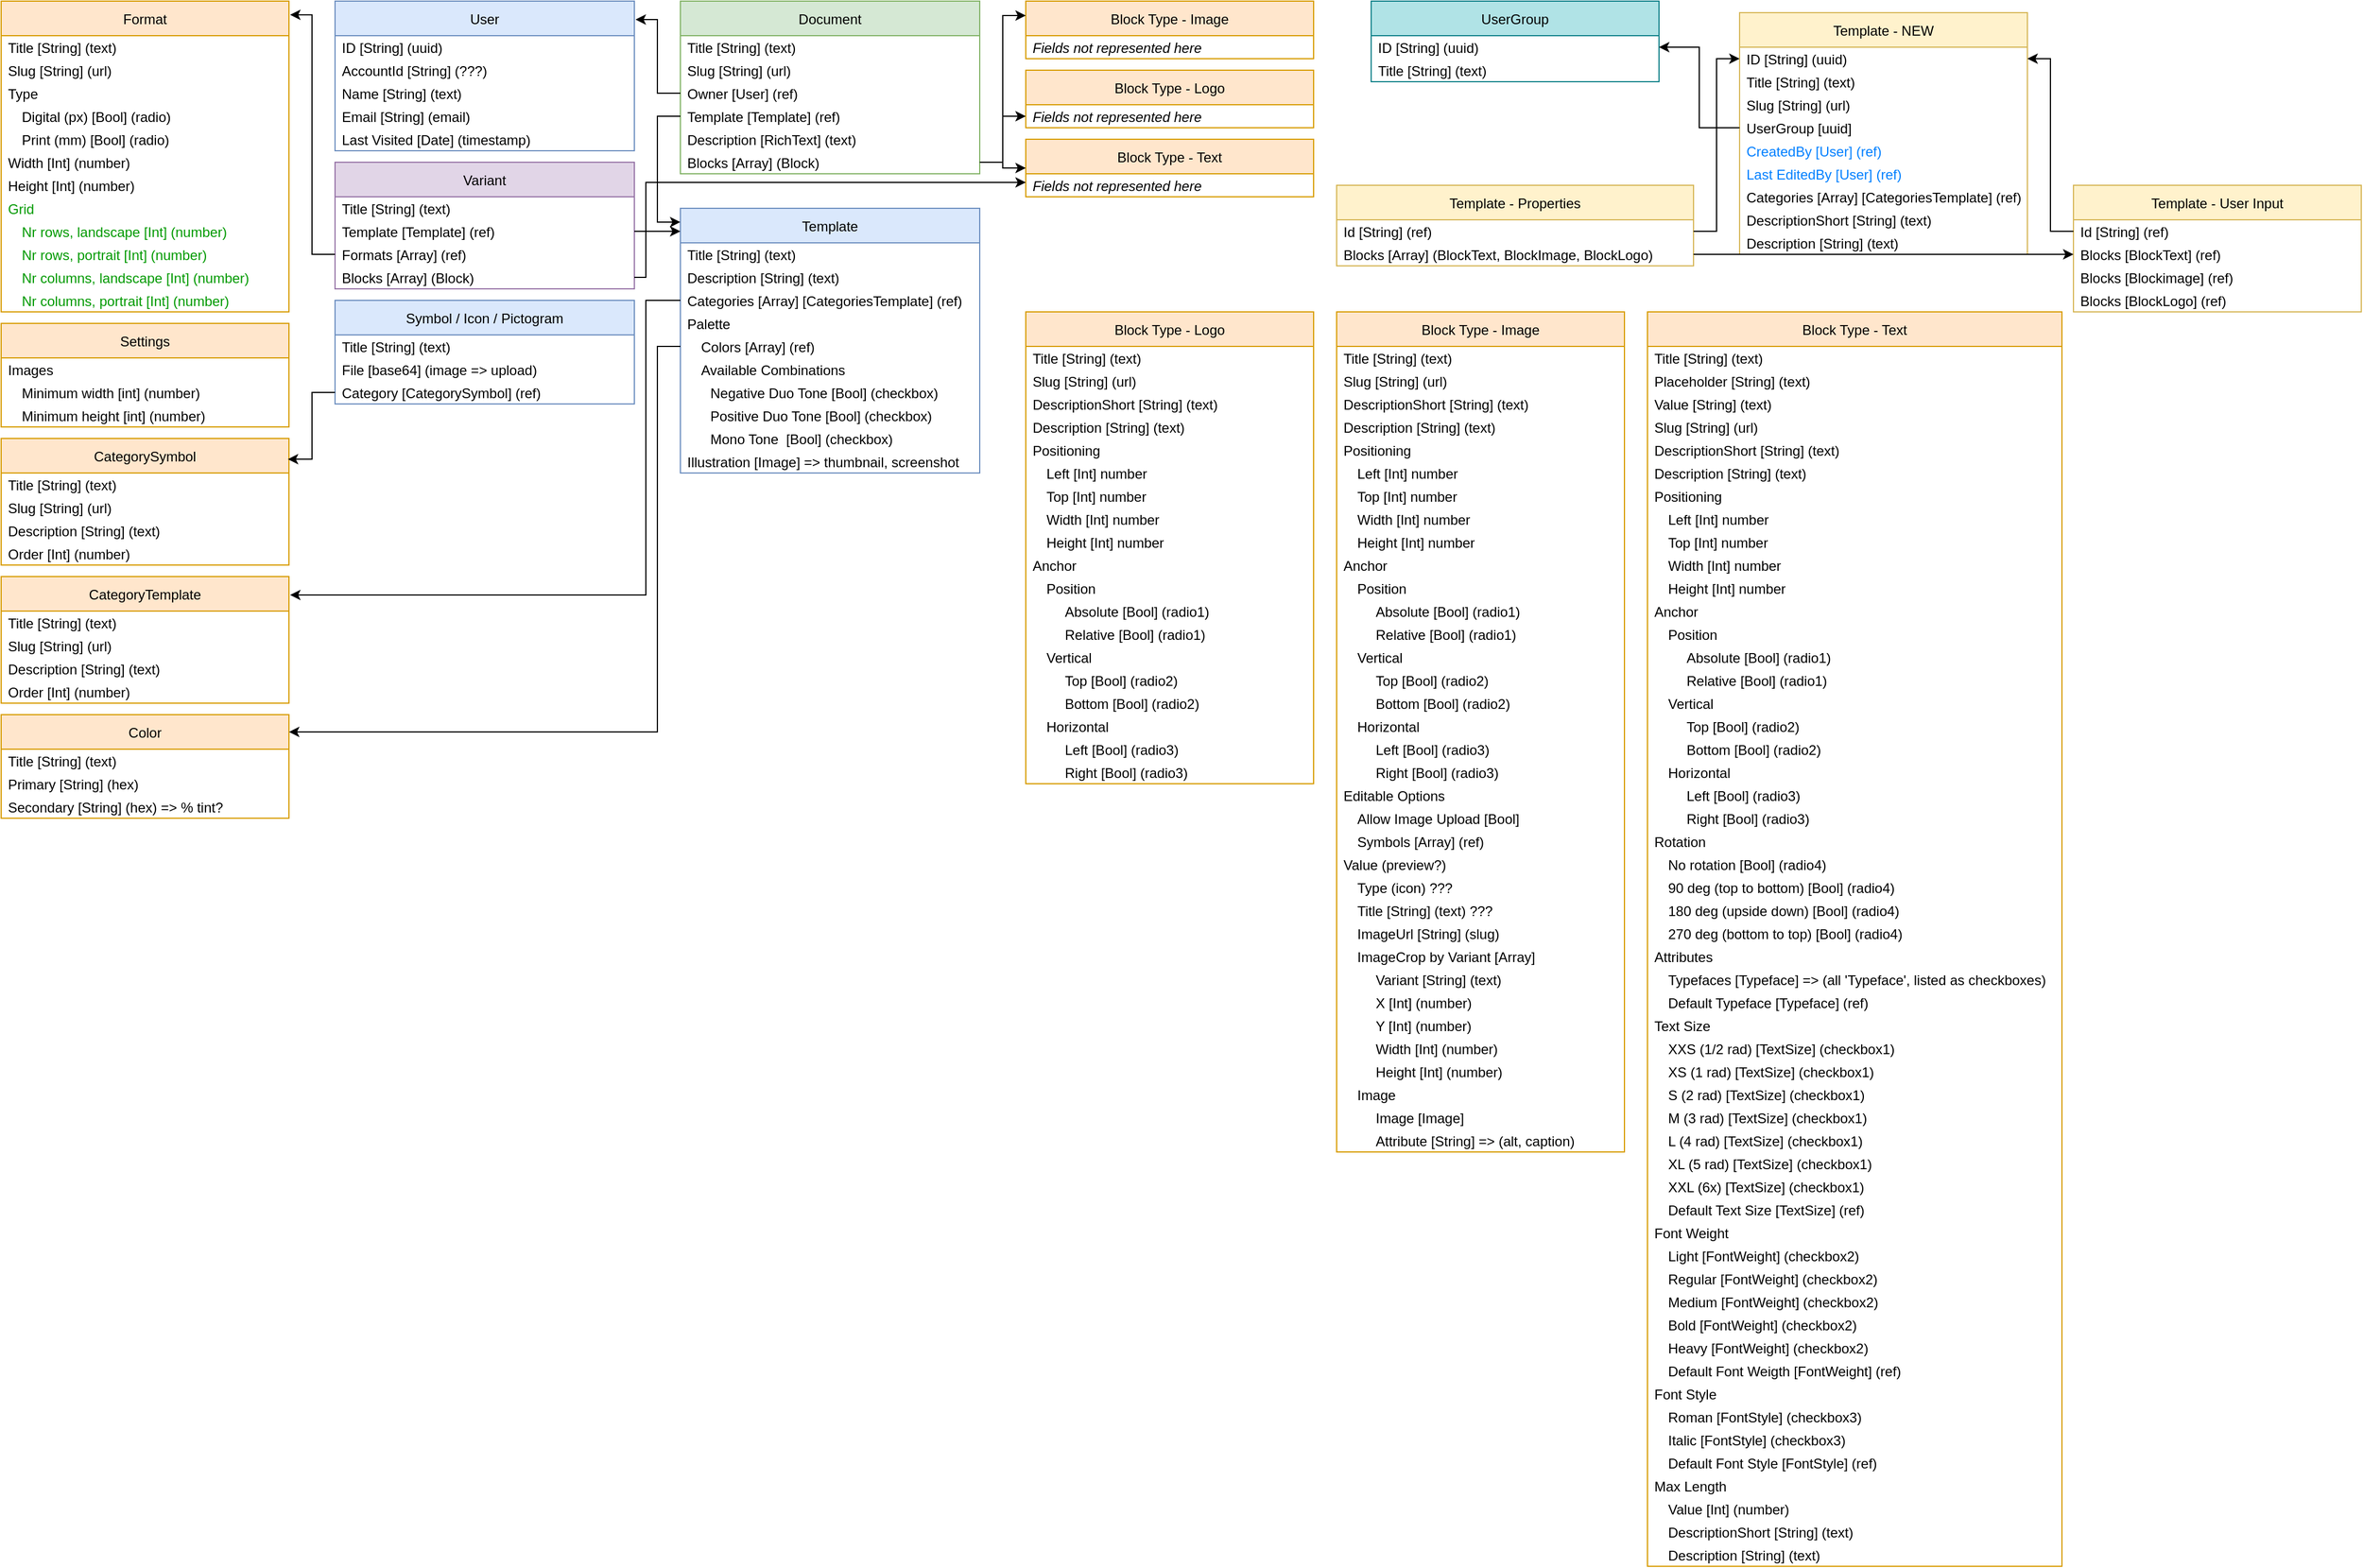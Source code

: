 <mxfile version="20.3.2" type="github" pages="2">
  <diagram name="Page-1" id="2ca16b54-16f6-2749-3443-fa8db7711227">
    <mxGraphModel dx="743" dy="653" grid="1" gridSize="10" guides="1" tooltips="1" connect="1" arrows="1" fold="1" page="1" pageScale="1" pageWidth="4681" pageHeight="3300" background="none" math="0" shadow="0">
      <root>
        <mxCell id="0" />
        <mxCell id="1" parent="0" />
        <mxCell id="rpwav4ls4cNXlfBs2Azv-4" value="Format" style="swimlane;fontStyle=0;childLayout=stackLayout;horizontal=1;startSize=30;horizontalStack=0;resizeParent=1;resizeParentMax=0;resizeLast=0;collapsible=1;marginBottom=0;strokeColor=#d79b00;fillColor=#ffe6cc;" parent="1" vertex="1">
          <mxGeometry x="10" y="10" width="250" height="270" as="geometry" />
        </mxCell>
        <mxCell id="rpwav4ls4cNXlfBs2Azv-5" value="Title [String] (text)" style="text;strokeColor=none;fillColor=none;align=left;verticalAlign=middle;spacingLeft=4;spacingRight=4;overflow=hidden;points=[[0,0.5],[1,0.5]];portConstraint=eastwest;rotatable=0;spacing=2;" parent="rpwav4ls4cNXlfBs2Azv-4" vertex="1">
          <mxGeometry y="30" width="250" height="20" as="geometry" />
        </mxCell>
        <mxCell id="rpwav4ls4cNXlfBs2Azv-6" value="Slug [String] (url)" style="text;strokeColor=none;fillColor=none;align=left;verticalAlign=middle;spacingLeft=4;spacingRight=4;overflow=hidden;points=[[0,0.5],[1,0.5]];portConstraint=eastwest;rotatable=0;" parent="rpwav4ls4cNXlfBs2Azv-4" vertex="1">
          <mxGeometry y="50" width="250" height="20" as="geometry" />
        </mxCell>
        <mxCell id="rpwav4ls4cNXlfBs2Azv-10" value="Type" style="text;strokeColor=none;fillColor=none;align=left;verticalAlign=middle;spacingLeft=4;spacingRight=4;overflow=hidden;points=[[0,0.5],[1,0.5]];portConstraint=eastwest;rotatable=0;" parent="rpwav4ls4cNXlfBs2Azv-4" vertex="1">
          <mxGeometry y="70" width="250" height="20" as="geometry" />
        </mxCell>
        <mxCell id="rpwav4ls4cNXlfBs2Azv-8" value="Digital (px) [Bool] (radio)" style="text;strokeColor=none;fillColor=none;align=left;verticalAlign=middle;spacingLeft=16;spacingRight=4;overflow=hidden;points=[[0,0.5],[1,0.5]];portConstraint=eastwest;rotatable=0;" parent="rpwav4ls4cNXlfBs2Azv-4" vertex="1">
          <mxGeometry y="90" width="250" height="20" as="geometry" />
        </mxCell>
        <mxCell id="rpwav4ls4cNXlfBs2Azv-9" value="Print (mm) [Bool] (radio)" style="text;strokeColor=none;fillColor=none;align=left;verticalAlign=middle;spacingLeft=16;spacingRight=4;overflow=hidden;points=[[0,0.5],[1,0.5]];portConstraint=eastwest;rotatable=0;" parent="rpwav4ls4cNXlfBs2Azv-4" vertex="1">
          <mxGeometry y="110" width="250" height="20" as="geometry" />
        </mxCell>
        <mxCell id="rpwav4ls4cNXlfBs2Azv-13" value="Width [Int] (number)" style="text;strokeColor=none;fillColor=none;align=left;verticalAlign=middle;spacingLeft=4;spacingRight=4;overflow=hidden;points=[[0,0.5],[1,0.5]];portConstraint=eastwest;rotatable=0;" parent="rpwav4ls4cNXlfBs2Azv-4" vertex="1">
          <mxGeometry y="130" width="250" height="20" as="geometry" />
        </mxCell>
        <mxCell id="rpwav4ls4cNXlfBs2Azv-14" value="Height [Int] (number)" style="text;strokeColor=none;fillColor=none;align=left;verticalAlign=middle;spacingLeft=4;spacingRight=4;overflow=hidden;points=[[0,0.5],[1,0.5]];portConstraint=eastwest;rotatable=0;" parent="rpwav4ls4cNXlfBs2Azv-4" vertex="1">
          <mxGeometry y="150" width="250" height="20" as="geometry" />
        </mxCell>
        <mxCell id="rpwav4ls4cNXlfBs2Azv-36" value="Grid" style="text;strokeColor=none;fillColor=none;align=left;verticalAlign=middle;spacingLeft=4;spacingRight=4;overflow=hidden;points=[[0,0.5],[1,0.5]];portConstraint=eastwest;rotatable=0;fontColor=#009900;" parent="rpwav4ls4cNXlfBs2Azv-4" vertex="1">
          <mxGeometry y="170" width="250" height="20" as="geometry" />
        </mxCell>
        <mxCell id="rpwav4ls4cNXlfBs2Azv-37" value="Nr rows, landscape [Int] (number)" style="text;strokeColor=none;fillColor=none;align=left;verticalAlign=middle;spacingLeft=16;spacingRight=4;overflow=hidden;points=[[0,0.5],[1,0.5]];portConstraint=eastwest;rotatable=0;fontColor=#009900;" parent="rpwav4ls4cNXlfBs2Azv-4" vertex="1">
          <mxGeometry y="190" width="250" height="20" as="geometry" />
        </mxCell>
        <mxCell id="rpwav4ls4cNXlfBs2Azv-40" value="Nr rows, portrait [Int] (number)" style="text;strokeColor=none;fillColor=none;align=left;verticalAlign=middle;spacingLeft=16;spacingRight=4;overflow=hidden;points=[[0,0.5],[1,0.5]];portConstraint=eastwest;rotatable=0;fontColor=#009900;" parent="rpwav4ls4cNXlfBs2Azv-4" vertex="1">
          <mxGeometry y="210" width="250" height="20" as="geometry" />
        </mxCell>
        <mxCell id="rpwav4ls4cNXlfBs2Azv-41" value="Nr columns, landscape [Int] (number)" style="text;strokeColor=none;fillColor=none;align=left;verticalAlign=middle;spacingLeft=16;spacingRight=4;overflow=hidden;points=[[0,0.5],[1,0.5]];portConstraint=eastwest;rotatable=0;fontColor=#009900;" parent="rpwav4ls4cNXlfBs2Azv-4" vertex="1">
          <mxGeometry y="230" width="250" height="20" as="geometry" />
        </mxCell>
        <mxCell id="rpwav4ls4cNXlfBs2Azv-42" value="Nr columns, portrait [Int] (number)" style="text;strokeColor=none;fillColor=none;align=left;verticalAlign=middle;spacingLeft=16;spacingRight=4;overflow=hidden;points=[[0,0.5],[1,0.5]];portConstraint=eastwest;rotatable=0;fontColor=#009900;" parent="rpwav4ls4cNXlfBs2Azv-4" vertex="1">
          <mxGeometry y="250" width="250" height="20" as="geometry" />
        </mxCell>
        <mxCell id="rpwav4ls4cNXlfBs2Azv-24" value="Template" style="swimlane;fontStyle=0;childLayout=stackLayout;horizontal=1;startSize=30;horizontalStack=0;resizeParent=1;resizeParentMax=0;resizeLast=0;collapsible=1;marginBottom=0;fillColor=#dae8fc;strokeColor=#6c8ebf;" parent="1" vertex="1">
          <mxGeometry x="600" y="190" width="260" height="230" as="geometry" />
        </mxCell>
        <mxCell id="rpwav4ls4cNXlfBs2Azv-25" value="Title [String] (text)" style="text;strokeColor=none;fillColor=none;align=left;verticalAlign=middle;spacingLeft=4;spacingRight=4;overflow=hidden;points=[[0,0.5],[1,0.5]];portConstraint=eastwest;rotatable=0;spacing=2;" parent="rpwav4ls4cNXlfBs2Azv-24" vertex="1">
          <mxGeometry y="30" width="260" height="20" as="geometry" />
        </mxCell>
        <mxCell id="rpwav4ls4cNXlfBs2Azv-26" value="Description [String] (text)" style="text;strokeColor=none;fillColor=none;align=left;verticalAlign=middle;spacingLeft=4;spacingRight=4;overflow=hidden;points=[[0,0.5],[1,0.5]];portConstraint=eastwest;rotatable=0;" parent="rpwav4ls4cNXlfBs2Azv-24" vertex="1">
          <mxGeometry y="50" width="260" height="20" as="geometry" />
        </mxCell>
        <mxCell id="rpwav4ls4cNXlfBs2Azv-109" value="Categories [Array] [CategoriesTemplate] (ref)" style="text;strokeColor=none;fillColor=none;align=left;verticalAlign=middle;spacingLeft=4;spacingRight=4;overflow=hidden;points=[[0,0.5],[1,0.5]];portConstraint=eastwest;rotatable=0;" parent="rpwav4ls4cNXlfBs2Azv-24" vertex="1">
          <mxGeometry y="70" width="260" height="20" as="geometry" />
        </mxCell>
        <mxCell id="rpwav4ls4cNXlfBs2Azv-27" value="Palette" style="text;strokeColor=none;fillColor=none;align=left;verticalAlign=middle;spacingLeft=4;spacingRight=4;overflow=hidden;points=[[0,0.5],[1,0.5]];portConstraint=eastwest;rotatable=0;" parent="rpwav4ls4cNXlfBs2Azv-24" vertex="1">
          <mxGeometry y="90" width="260" height="20" as="geometry" />
        </mxCell>
        <mxCell id="rpwav4ls4cNXlfBs2Azv-28" value="Colors [Array] (ref)" style="text;strokeColor=none;fillColor=none;align=left;verticalAlign=middle;spacingLeft=16;spacingRight=4;overflow=hidden;points=[[0,0.5],[1,0.5]];portConstraint=eastwest;rotatable=0;" parent="rpwav4ls4cNXlfBs2Azv-24" vertex="1">
          <mxGeometry y="110" width="260" height="20" as="geometry" />
        </mxCell>
        <mxCell id="rpwav4ls4cNXlfBs2Azv-29" value="Available Combinations" style="text;strokeColor=none;fillColor=none;align=left;verticalAlign=middle;spacingLeft=16;spacingRight=4;overflow=hidden;points=[[0,0.5],[1,0.5]];portConstraint=eastwest;rotatable=0;" parent="rpwav4ls4cNXlfBs2Azv-24" vertex="1">
          <mxGeometry y="130" width="260" height="20" as="geometry" />
        </mxCell>
        <mxCell id="rpwav4ls4cNXlfBs2Azv-32" value="Negative Duo Tone [Bool] (checkbox)" style="text;strokeColor=none;fillColor=none;align=left;verticalAlign=middle;spacingLeft=24;spacingRight=4;overflow=hidden;points=[[0,0.5],[1,0.5]];portConstraint=eastwest;rotatable=0;" parent="rpwav4ls4cNXlfBs2Azv-24" vertex="1">
          <mxGeometry y="150" width="260" height="20" as="geometry" />
        </mxCell>
        <mxCell id="rpwav4ls4cNXlfBs2Azv-33" value="Positive Duo Tone [Bool] (checkbox)" style="text;strokeColor=none;fillColor=none;align=left;verticalAlign=middle;spacingLeft=24;spacingRight=4;overflow=hidden;points=[[0,0.5],[1,0.5]];portConstraint=eastwest;rotatable=0;" parent="rpwav4ls4cNXlfBs2Azv-24" vertex="1">
          <mxGeometry y="170" width="260" height="20" as="geometry" />
        </mxCell>
        <mxCell id="rpwav4ls4cNXlfBs2Azv-34" value="Mono Tone  [Bool] (checkbox)" style="text;strokeColor=none;fillColor=none;align=left;verticalAlign=middle;spacingLeft=24;spacingRight=4;overflow=hidden;points=[[0,0.5],[1,0.5]];portConstraint=eastwest;rotatable=0;" parent="rpwav4ls4cNXlfBs2Azv-24" vertex="1">
          <mxGeometry y="190" width="260" height="20" as="geometry" />
        </mxCell>
        <mxCell id="rpwav4ls4cNXlfBs2Azv-44" value="Illustration [Image] =&gt; thumbnail, screenshot" style="text;strokeColor=none;fillColor=none;align=left;verticalAlign=middle;spacingLeft=4;spacingRight=4;overflow=hidden;points=[[0,0.5],[1,0.5]];portConstraint=eastwest;rotatable=0;" parent="rpwav4ls4cNXlfBs2Azv-24" vertex="1">
          <mxGeometry y="210" width="260" height="20" as="geometry" />
        </mxCell>
        <mxCell id="rpwav4ls4cNXlfBs2Azv-46" value="Document" style="swimlane;fontStyle=0;childLayout=stackLayout;horizontal=1;startSize=30;horizontalStack=0;resizeParent=1;resizeParentMax=0;resizeLast=0;collapsible=1;marginBottom=0;fillColor=#d5e8d4;strokeColor=#82b366;" parent="1" vertex="1">
          <mxGeometry x="600" y="10" width="260" height="150" as="geometry" />
        </mxCell>
        <mxCell id="rpwav4ls4cNXlfBs2Azv-47" value="Title [String] (text)" style="text;strokeColor=none;fillColor=none;align=left;verticalAlign=middle;spacingLeft=4;spacingRight=4;overflow=hidden;points=[[0,0.5],[1,0.5]];portConstraint=eastwest;rotatable=0;spacing=2;" parent="rpwav4ls4cNXlfBs2Azv-46" vertex="1">
          <mxGeometry y="30" width="260" height="20" as="geometry" />
        </mxCell>
        <mxCell id="rpwav4ls4cNXlfBs2Azv-56" value="Slug [String] (url)" style="text;strokeColor=none;fillColor=none;align=left;verticalAlign=middle;spacingLeft=4;spacingRight=4;overflow=hidden;points=[[0,0.5],[1,0.5]];portConstraint=eastwest;rotatable=0;spacing=2;" parent="rpwav4ls4cNXlfBs2Azv-46" vertex="1">
          <mxGeometry y="50" width="260" height="20" as="geometry" />
        </mxCell>
        <mxCell id="rpwav4ls4cNXlfBs2Azv-57" value="Owner [User] (ref)" style="text;strokeColor=none;fillColor=none;align=left;verticalAlign=middle;spacingLeft=4;spacingRight=4;overflow=hidden;points=[[0,0.5],[1,0.5]];portConstraint=eastwest;rotatable=0;spacing=2;" parent="rpwav4ls4cNXlfBs2Azv-46" vertex="1">
          <mxGeometry y="70" width="260" height="20" as="geometry" />
        </mxCell>
        <mxCell id="rpwav4ls4cNXlfBs2Azv-58" value="Template [Template] (ref)" style="text;strokeColor=none;fillColor=none;align=left;verticalAlign=middle;spacingLeft=4;spacingRight=4;overflow=hidden;points=[[0,0.5],[1,0.5]];portConstraint=eastwest;rotatable=0;spacing=2;" parent="rpwav4ls4cNXlfBs2Azv-46" vertex="1">
          <mxGeometry y="90" width="260" height="20" as="geometry" />
        </mxCell>
        <mxCell id="rpwav4ls4cNXlfBs2Azv-48" value="Description [RichText] (text)" style="text;strokeColor=none;fillColor=none;align=left;verticalAlign=middle;spacingLeft=4;spacingRight=4;overflow=hidden;points=[[0,0.5],[1,0.5]];portConstraint=eastwest;rotatable=0;" parent="rpwav4ls4cNXlfBs2Azv-46" vertex="1">
          <mxGeometry y="110" width="260" height="20" as="geometry" />
        </mxCell>
        <mxCell id="rpwav4ls4cNXlfBs2Azv-55" value="Blocks [Array] (Block)" style="text;strokeColor=none;fillColor=none;align=left;verticalAlign=middle;spacingLeft=4;spacingRight=4;overflow=hidden;points=[[0,0.5],[1,0.5]];portConstraint=eastwest;rotatable=0;" parent="rpwav4ls4cNXlfBs2Azv-46" vertex="1">
          <mxGeometry y="130" width="260" height="20" as="geometry" />
        </mxCell>
        <mxCell id="rpwav4ls4cNXlfBs2Azv-62" value="User" style="swimlane;fontStyle=0;childLayout=stackLayout;horizontal=1;startSize=30;horizontalStack=0;resizeParent=1;resizeParentMax=0;resizeLast=0;collapsible=1;marginBottom=0;fillColor=#dae8fc;strokeColor=#6c8ebf;" parent="1" vertex="1">
          <mxGeometry x="300" y="10" width="260" height="130" as="geometry" />
        </mxCell>
        <mxCell id="rpwav4ls4cNXlfBs2Azv-63" value="ID [String] (uuid)" style="text;strokeColor=none;fillColor=none;align=left;verticalAlign=middle;spacingLeft=4;spacingRight=4;overflow=hidden;points=[[0,0.5],[1,0.5]];portConstraint=eastwest;rotatable=0;spacing=2;" parent="rpwav4ls4cNXlfBs2Azv-62" vertex="1">
          <mxGeometry y="30" width="260" height="20" as="geometry" />
        </mxCell>
        <mxCell id="rpwav4ls4cNXlfBs2Azv-72" value="AccountId [String] (???)" style="text;strokeColor=none;fillColor=none;align=left;verticalAlign=middle;spacingLeft=4;spacingRight=4;overflow=hidden;points=[[0,0.5],[1,0.5]];portConstraint=eastwest;rotatable=0;spacing=2;" parent="rpwav4ls4cNXlfBs2Azv-62" vertex="1">
          <mxGeometry y="50" width="260" height="20" as="geometry" />
        </mxCell>
        <mxCell id="rpwav4ls4cNXlfBs2Azv-73" value="Name [String] (text)" style="text;strokeColor=none;fillColor=none;align=left;verticalAlign=middle;spacingLeft=4;spacingRight=4;overflow=hidden;points=[[0,0.5],[1,0.5]];portConstraint=eastwest;rotatable=0;spacing=2;" parent="rpwav4ls4cNXlfBs2Azv-62" vertex="1">
          <mxGeometry y="70" width="260" height="20" as="geometry" />
        </mxCell>
        <mxCell id="rpwav4ls4cNXlfBs2Azv-64" value="Email [String] (email)" style="text;strokeColor=none;fillColor=none;align=left;verticalAlign=middle;spacingLeft=4;spacingRight=4;overflow=hidden;points=[[0,0.5],[1,0.5]];portConstraint=eastwest;rotatable=0;" parent="rpwav4ls4cNXlfBs2Azv-62" vertex="1">
          <mxGeometry y="90" width="260" height="20" as="geometry" />
        </mxCell>
        <mxCell id="rpwav4ls4cNXlfBs2Azv-65" value="Last Visited [Date] (timestamp)" style="text;strokeColor=none;fillColor=none;align=left;verticalAlign=middle;spacingLeft=4;spacingRight=4;overflow=hidden;points=[[0,0.5],[1,0.5]];portConstraint=eastwest;rotatable=0;" parent="rpwav4ls4cNXlfBs2Azv-62" vertex="1">
          <mxGeometry y="110" width="260" height="20" as="geometry" />
        </mxCell>
        <mxCell id="rpwav4ls4cNXlfBs2Azv-74" style="edgeStyle=orthogonalEdgeStyle;rounded=0;orthogonalLoop=1;jettySize=auto;html=1;exitX=0;exitY=0.5;exitDx=0;exitDy=0;entryX=1.004;entryY=0.123;entryDx=0;entryDy=0;entryPerimeter=0;fontColor=#009900;" parent="1" source="rpwav4ls4cNXlfBs2Azv-57" target="rpwav4ls4cNXlfBs2Azv-62" edge="1">
          <mxGeometry relative="1" as="geometry" />
        </mxCell>
        <mxCell id="rpwav4ls4cNXlfBs2Azv-75" value="Color" style="swimlane;fontStyle=0;childLayout=stackLayout;horizontal=1;startSize=30;horizontalStack=0;resizeParent=1;resizeParentMax=0;resizeLast=0;collapsible=1;marginBottom=0;fillColor=#ffe6cc;strokeColor=#d79b00;" parent="1" vertex="1">
          <mxGeometry x="10" y="630" width="250" height="90" as="geometry" />
        </mxCell>
        <mxCell id="rpwav4ls4cNXlfBs2Azv-76" value="Title [String] (text)" style="text;strokeColor=none;fillColor=none;align=left;verticalAlign=middle;spacingLeft=4;spacingRight=4;overflow=hidden;points=[[0,0.5],[1,0.5]];portConstraint=eastwest;rotatable=0;spacing=2;" parent="rpwav4ls4cNXlfBs2Azv-75" vertex="1">
          <mxGeometry y="30" width="250" height="20" as="geometry" />
        </mxCell>
        <mxCell id="rpwav4ls4cNXlfBs2Azv-77" value="Primary [String] (hex)" style="text;strokeColor=none;fillColor=none;align=left;verticalAlign=middle;spacingLeft=4;spacingRight=4;overflow=hidden;points=[[0,0.5],[1,0.5]];portConstraint=eastwest;rotatable=0;" parent="rpwav4ls4cNXlfBs2Azv-75" vertex="1">
          <mxGeometry y="50" width="250" height="20" as="geometry" />
        </mxCell>
        <mxCell id="rpwav4ls4cNXlfBs2Azv-91" value="Secondary [String] (hex) =&gt; % tint?" style="text;strokeColor=none;fillColor=none;align=left;verticalAlign=middle;spacingLeft=4;spacingRight=4;overflow=hidden;points=[[0,0.5],[1,0.5]];portConstraint=eastwest;rotatable=0;" parent="rpwav4ls4cNXlfBs2Azv-75" vertex="1">
          <mxGeometry y="70" width="250" height="20" as="geometry" />
        </mxCell>
        <mxCell id="rpwav4ls4cNXlfBs2Azv-92" style="edgeStyle=orthogonalEdgeStyle;rounded=0;orthogonalLoop=1;jettySize=auto;html=1;exitX=0;exitY=0.5;exitDx=0;exitDy=0;entryX=1;entryY=0.167;entryDx=0;entryDy=0;entryPerimeter=0;fontColor=#009900;" parent="1" source="rpwav4ls4cNXlfBs2Azv-28" target="rpwav4ls4cNXlfBs2Azv-75" edge="1">
          <mxGeometry relative="1" as="geometry">
            <Array as="points">
              <mxPoint x="580" y="310" />
              <mxPoint x="580" y="645" />
            </Array>
          </mxGeometry>
        </mxCell>
        <mxCell id="rpwav4ls4cNXlfBs2Azv-93" value="Symbol / Icon / Pictogram" style="swimlane;fontStyle=0;childLayout=stackLayout;horizontal=1;startSize=30;horizontalStack=0;resizeParent=1;resizeParentMax=0;resizeLast=0;collapsible=1;marginBottom=0;fillColor=#dae8fc;strokeColor=#6c8ebf;" parent="1" vertex="1">
          <mxGeometry x="300" y="270" width="260" height="90" as="geometry" />
        </mxCell>
        <mxCell id="rpwav4ls4cNXlfBs2Azv-94" value="Title [String] (text)" style="text;strokeColor=none;fillColor=none;align=left;verticalAlign=middle;spacingLeft=4;spacingRight=4;overflow=hidden;points=[[0,0.5],[1,0.5]];portConstraint=eastwest;rotatable=0;spacing=2;" parent="rpwav4ls4cNXlfBs2Azv-93" vertex="1">
          <mxGeometry y="30" width="260" height="20" as="geometry" />
        </mxCell>
        <mxCell id="rpwav4ls4cNXlfBs2Azv-95" value="File [base64] (image =&gt; upload)" style="text;strokeColor=none;fillColor=none;align=left;verticalAlign=middle;spacingLeft=4;spacingRight=4;overflow=hidden;points=[[0,0.5],[1,0.5]];portConstraint=eastwest;rotatable=0;" parent="rpwav4ls4cNXlfBs2Azv-93" vertex="1">
          <mxGeometry y="50" width="260" height="20" as="geometry" />
        </mxCell>
        <mxCell id="rpwav4ls4cNXlfBs2Azv-96" value="Category [CategorySymbol] (ref)" style="text;strokeColor=none;fillColor=none;align=left;verticalAlign=middle;spacingLeft=4;spacingRight=4;overflow=hidden;points=[[0,0.5],[1,0.5]];portConstraint=eastwest;rotatable=0;" parent="rpwav4ls4cNXlfBs2Azv-93" vertex="1">
          <mxGeometry y="70" width="260" height="20" as="geometry" />
        </mxCell>
        <mxCell id="rpwav4ls4cNXlfBs2Azv-97" value="CategoryTemplate" style="swimlane;fontStyle=0;childLayout=stackLayout;horizontal=1;startSize=30;horizontalStack=0;resizeParent=1;resizeParentMax=0;resizeLast=0;collapsible=1;marginBottom=0;fillColor=#ffe6cc;strokeColor=#d79b00;" parent="1" vertex="1">
          <mxGeometry x="10" y="510" width="250" height="110" as="geometry" />
        </mxCell>
        <mxCell id="rpwav4ls4cNXlfBs2Azv-98" value="Title [String] (text)" style="text;strokeColor=none;fillColor=none;align=left;verticalAlign=middle;spacingLeft=4;spacingRight=4;overflow=hidden;points=[[0,0.5],[1,0.5]];portConstraint=eastwest;rotatable=0;spacing=2;" parent="rpwav4ls4cNXlfBs2Azv-97" vertex="1">
          <mxGeometry y="30" width="250" height="20" as="geometry" />
        </mxCell>
        <mxCell id="rpwav4ls4cNXlfBs2Azv-99" value="Slug [String] (url)" style="text;strokeColor=none;fillColor=none;align=left;verticalAlign=middle;spacingLeft=4;spacingRight=4;overflow=hidden;points=[[0,0.5],[1,0.5]];portConstraint=eastwest;rotatable=0;" parent="rpwav4ls4cNXlfBs2Azv-97" vertex="1">
          <mxGeometry y="50" width="250" height="20" as="geometry" />
        </mxCell>
        <mxCell id="rpwav4ls4cNXlfBs2Azv-100" value="Description [String] (text)" style="text;strokeColor=none;fillColor=none;align=left;verticalAlign=middle;spacingLeft=4;spacingRight=4;overflow=hidden;points=[[0,0.5],[1,0.5]];portConstraint=eastwest;rotatable=0;" parent="rpwav4ls4cNXlfBs2Azv-97" vertex="1">
          <mxGeometry y="70" width="250" height="20" as="geometry" />
        </mxCell>
        <mxCell id="rpwav4ls4cNXlfBs2Azv-102" value="Order [Int] (number)" style="text;strokeColor=none;fillColor=none;align=left;verticalAlign=middle;spacingLeft=4;spacingRight=4;overflow=hidden;points=[[0,0.5],[1,0.5]];portConstraint=eastwest;rotatable=0;" parent="rpwav4ls4cNXlfBs2Azv-97" vertex="1">
          <mxGeometry y="90" width="250" height="20" as="geometry" />
        </mxCell>
        <mxCell id="rpwav4ls4cNXlfBs2Azv-103" value="CategorySymbol" style="swimlane;fontStyle=0;childLayout=stackLayout;horizontal=1;startSize=30;horizontalStack=0;resizeParent=1;resizeParentMax=0;resizeLast=0;collapsible=1;marginBottom=0;fillColor=#ffe6cc;strokeColor=#d79b00;" parent="1" vertex="1">
          <mxGeometry x="10" y="390" width="250" height="110" as="geometry" />
        </mxCell>
        <mxCell id="rpwav4ls4cNXlfBs2Azv-104" value="Title [String] (text)" style="text;strokeColor=none;fillColor=none;align=left;verticalAlign=middle;spacingLeft=4;spacingRight=4;overflow=hidden;points=[[0,0.5],[1,0.5]];portConstraint=eastwest;rotatable=0;spacing=2;" parent="rpwav4ls4cNXlfBs2Azv-103" vertex="1">
          <mxGeometry y="30" width="250" height="20" as="geometry" />
        </mxCell>
        <mxCell id="rpwav4ls4cNXlfBs2Azv-105" value="Slug [String] (url)" style="text;strokeColor=none;fillColor=none;align=left;verticalAlign=middle;spacingLeft=4;spacingRight=4;overflow=hidden;points=[[0,0.5],[1,0.5]];portConstraint=eastwest;rotatable=0;" parent="rpwav4ls4cNXlfBs2Azv-103" vertex="1">
          <mxGeometry y="50" width="250" height="20" as="geometry" />
        </mxCell>
        <mxCell id="rpwav4ls4cNXlfBs2Azv-106" value="Description [String] (text)" style="text;strokeColor=none;fillColor=none;align=left;verticalAlign=middle;spacingLeft=4;spacingRight=4;overflow=hidden;points=[[0,0.5],[1,0.5]];portConstraint=eastwest;rotatable=0;" parent="rpwav4ls4cNXlfBs2Azv-103" vertex="1">
          <mxGeometry y="70" width="250" height="20" as="geometry" />
        </mxCell>
        <mxCell id="rpwav4ls4cNXlfBs2Azv-107" value="Order [Int] (number)" style="text;strokeColor=none;fillColor=none;align=left;verticalAlign=middle;spacingLeft=4;spacingRight=4;overflow=hidden;points=[[0,0.5],[1,0.5]];portConstraint=eastwest;rotatable=0;" parent="rpwav4ls4cNXlfBs2Azv-103" vertex="1">
          <mxGeometry y="90" width="250" height="20" as="geometry" />
        </mxCell>
        <mxCell id="rpwav4ls4cNXlfBs2Azv-108" style="edgeStyle=orthogonalEdgeStyle;rounded=0;orthogonalLoop=1;jettySize=auto;html=1;exitX=0;exitY=0.5;exitDx=0;exitDy=0;entryX=0.996;entryY=0.164;entryDx=0;entryDy=0;entryPerimeter=0;fontColor=#009900;" parent="1" source="rpwav4ls4cNXlfBs2Azv-96" target="rpwav4ls4cNXlfBs2Azv-103" edge="1">
          <mxGeometry relative="1" as="geometry" />
        </mxCell>
        <mxCell id="rpwav4ls4cNXlfBs2Azv-110" style="edgeStyle=orthogonalEdgeStyle;rounded=0;orthogonalLoop=1;jettySize=auto;html=1;entryX=1.004;entryY=0.145;entryDx=0;entryDy=0;entryPerimeter=0;fontColor=#009900;" parent="1" target="rpwav4ls4cNXlfBs2Azv-97" edge="1">
          <mxGeometry relative="1" as="geometry">
            <mxPoint x="600" y="270" as="sourcePoint" />
            <Array as="points">
              <mxPoint x="600" y="270" />
              <mxPoint x="570" y="270" />
              <mxPoint x="570" y="526" />
            </Array>
          </mxGeometry>
        </mxCell>
        <mxCell id="rpwav4ls4cNXlfBs2Azv-111" value="Settings" style="swimlane;fontStyle=0;childLayout=stackLayout;horizontal=1;startSize=30;horizontalStack=0;resizeParent=1;resizeParentMax=0;resizeLast=0;collapsible=1;marginBottom=0;fillColor=#ffe6cc;strokeColor=#d79b00;" parent="1" vertex="1">
          <mxGeometry x="10" y="290" width="250" height="90" as="geometry" />
        </mxCell>
        <mxCell id="rpwav4ls4cNXlfBs2Azv-114" value="Images" style="text;strokeColor=none;fillColor=none;align=left;verticalAlign=middle;spacingLeft=4;spacingRight=4;overflow=hidden;points=[[0,0.5],[1,0.5]];portConstraint=eastwest;rotatable=0;" parent="rpwav4ls4cNXlfBs2Azv-111" vertex="1">
          <mxGeometry y="30" width="250" height="20" as="geometry" />
        </mxCell>
        <mxCell id="rpwav4ls4cNXlfBs2Azv-115" value="Minimum width [int] (number)" style="text;strokeColor=none;fillColor=none;align=left;verticalAlign=middle;spacingLeft=16;spacingRight=4;overflow=hidden;points=[[0,0.5],[1,0.5]];portConstraint=eastwest;rotatable=0;" parent="rpwav4ls4cNXlfBs2Azv-111" vertex="1">
          <mxGeometry y="50" width="250" height="20" as="geometry" />
        </mxCell>
        <mxCell id="rpwav4ls4cNXlfBs2Azv-124" value="Minimum height [int] (number)" style="text;strokeColor=none;fillColor=none;align=left;verticalAlign=middle;spacingLeft=16;spacingRight=4;overflow=hidden;points=[[0,0.5],[1,0.5]];portConstraint=eastwest;rotatable=0;" parent="rpwav4ls4cNXlfBs2Azv-111" vertex="1">
          <mxGeometry y="70" width="250" height="20" as="geometry" />
        </mxCell>
        <mxCell id="rpwav4ls4cNXlfBs2Azv-125" value="Variant" style="swimlane;fontStyle=0;childLayout=stackLayout;horizontal=1;startSize=30;horizontalStack=0;resizeParent=1;resizeParentMax=0;resizeLast=0;collapsible=1;marginBottom=0;fillColor=#e1d5e7;strokeColor=#9673a6;" parent="1" vertex="1">
          <mxGeometry x="300" y="150" width="260" height="110" as="geometry" />
        </mxCell>
        <mxCell id="rpwav4ls4cNXlfBs2Azv-127" value="Title [String] (text)" style="text;strokeColor=none;fillColor=none;align=left;verticalAlign=middle;spacingLeft=4;spacingRight=4;overflow=hidden;points=[[0,0.5],[1,0.5]];portConstraint=eastwest;rotatable=0;spacing=2;" parent="rpwav4ls4cNXlfBs2Azv-125" vertex="1">
          <mxGeometry y="30" width="260" height="20" as="geometry" />
        </mxCell>
        <mxCell id="rpwav4ls4cNXlfBs2Azv-128" value="Template [Template] (ref)" style="text;strokeColor=none;fillColor=none;align=left;verticalAlign=middle;spacingLeft=4;spacingRight=4;overflow=hidden;points=[[0,0.5],[1,0.5]];portConstraint=eastwest;rotatable=0;spacing=2;" parent="rpwav4ls4cNXlfBs2Azv-125" vertex="1">
          <mxGeometry y="50" width="260" height="20" as="geometry" />
        </mxCell>
        <mxCell id="rpwav4ls4cNXlfBs2Azv-129" value="Formats [Array] (ref)" style="text;strokeColor=none;fillColor=none;align=left;verticalAlign=middle;spacingLeft=4;spacingRight=4;overflow=hidden;points=[[0,0.5],[1,0.5]];portConstraint=eastwest;rotatable=0;" parent="rpwav4ls4cNXlfBs2Azv-125" vertex="1">
          <mxGeometry y="70" width="260" height="20" as="geometry" />
        </mxCell>
        <mxCell id="rpwav4ls4cNXlfBs2Azv-130" value="Blocks [Array] (Block)" style="text;strokeColor=none;fillColor=none;align=left;verticalAlign=middle;spacingLeft=4;spacingRight=4;overflow=hidden;points=[[0,0.5],[1,0.5]];portConstraint=eastwest;rotatable=0;" parent="rpwav4ls4cNXlfBs2Azv-125" vertex="1">
          <mxGeometry y="90" width="260" height="20" as="geometry" />
        </mxCell>
        <mxCell id="rpwav4ls4cNXlfBs2Azv-134" style="edgeStyle=orthogonalEdgeStyle;rounded=0;orthogonalLoop=1;jettySize=auto;html=1;exitX=0;exitY=0.5;exitDx=0;exitDy=0;entryX=1.004;entryY=0.044;entryDx=0;entryDy=0;entryPerimeter=0;fontColor=#009900;" parent="1" source="rpwav4ls4cNXlfBs2Azv-129" target="rpwav4ls4cNXlfBs2Azv-4" edge="1">
          <mxGeometry relative="1" as="geometry" />
        </mxCell>
        <mxCell id="rpwav4ls4cNXlfBs2Azv-138" style="edgeStyle=orthogonalEdgeStyle;rounded=0;orthogonalLoop=1;jettySize=auto;html=1;exitX=1;exitY=0.5;exitDx=0;exitDy=0;fontColor=#009900;" parent="1" source="rpwav4ls4cNXlfBs2Azv-128" edge="1">
          <mxGeometry relative="1" as="geometry">
            <mxPoint x="600" y="210" as="targetPoint" />
          </mxGeometry>
        </mxCell>
        <mxCell id="rpwav4ls4cNXlfBs2Azv-139" style="edgeStyle=orthogonalEdgeStyle;rounded=0;orthogonalLoop=1;jettySize=auto;html=1;exitX=0;exitY=0.5;exitDx=0;exitDy=0;entryX=0;entryY=0.052;entryDx=0;entryDy=0;entryPerimeter=0;fontColor=#009900;" parent="1" source="rpwav4ls4cNXlfBs2Azv-58" target="rpwav4ls4cNXlfBs2Azv-24" edge="1">
          <mxGeometry relative="1" as="geometry" />
        </mxCell>
        <mxCell id="rpwav4ls4cNXlfBs2Azv-140" value="Block Type - Image" style="swimlane;fontStyle=0;childLayout=stackLayout;horizontal=1;startSize=30;horizontalStack=0;resizeParent=1;resizeParentMax=0;resizeLast=0;collapsible=1;marginBottom=0;fillColor=#ffe6cc;strokeColor=#d79b00;" parent="1" vertex="1">
          <mxGeometry x="900" y="10" width="250" height="50" as="geometry">
            <mxRectangle x="900" y="10" width="140" height="30" as="alternateBounds" />
          </mxGeometry>
        </mxCell>
        <mxCell id="rpwav4ls4cNXlfBs2Azv-141" value="Fields not represented here" style="text;strokeColor=none;fillColor=none;align=left;verticalAlign=middle;spacingLeft=4;spacingRight=4;overflow=hidden;points=[[0,0.5],[1,0.5]];portConstraint=eastwest;rotatable=0;spacing=2;fontStyle=2" parent="rpwav4ls4cNXlfBs2Azv-140" vertex="1">
          <mxGeometry y="30" width="250" height="20" as="geometry" />
        </mxCell>
        <mxCell id="rpwav4ls4cNXlfBs2Azv-145" value="Block Type - Text" style="swimlane;fontStyle=0;childLayout=stackLayout;horizontal=1;startSize=30;horizontalStack=0;resizeParent=1;resizeParentMax=0;resizeLast=0;collapsible=1;marginBottom=0;fillColor=#ffe6cc;strokeColor=#d79b00;" parent="1" vertex="1">
          <mxGeometry x="900" y="130" width="250" height="50" as="geometry">
            <mxRectangle x="900" y="130" width="130" height="30" as="alternateBounds" />
          </mxGeometry>
        </mxCell>
        <mxCell id="rpwav4ls4cNXlfBs2Azv-146" value="Fields not represented here" style="text;strokeColor=none;fillColor=none;align=left;verticalAlign=middle;spacingLeft=4;spacingRight=4;overflow=hidden;points=[[0,0.5],[1,0.5]];portConstraint=eastwest;rotatable=0;spacing=2;fontStyle=2" parent="rpwav4ls4cNXlfBs2Azv-145" vertex="1">
          <mxGeometry y="30" width="250" height="20" as="geometry" />
        </mxCell>
        <mxCell id="rpwav4ls4cNXlfBs2Azv-147" value="Block Type - Logo" style="swimlane;fontStyle=0;childLayout=stackLayout;horizontal=1;startSize=30;horizontalStack=0;resizeParent=1;resizeParentMax=0;resizeLast=0;collapsible=1;marginBottom=0;fillColor=#ffe6cc;strokeColor=#d79b00;" parent="1" vertex="1">
          <mxGeometry x="900" y="70" width="250" height="50" as="geometry">
            <mxRectangle x="900" y="70" width="140" height="30" as="alternateBounds" />
          </mxGeometry>
        </mxCell>
        <mxCell id="rpwav4ls4cNXlfBs2Azv-148" value="Fields not represented here" style="text;strokeColor=none;fillColor=none;align=left;verticalAlign=middle;spacingLeft=4;spacingRight=4;overflow=hidden;points=[[0,0.5],[1,0.5]];portConstraint=eastwest;rotatable=0;spacing=2;fontStyle=2" parent="rpwav4ls4cNXlfBs2Azv-147" vertex="1">
          <mxGeometry y="30" width="250" height="20" as="geometry" />
        </mxCell>
        <mxCell id="rpwav4ls4cNXlfBs2Azv-149" style="edgeStyle=orthogonalEdgeStyle;rounded=0;orthogonalLoop=1;jettySize=auto;html=1;exitX=1;exitY=0.5;exitDx=0;exitDy=0;entryX=0;entryY=0.25;entryDx=0;entryDy=0;fontColor=#009900;" parent="1" source="rpwav4ls4cNXlfBs2Azv-55" target="rpwav4ls4cNXlfBs2Azv-140" edge="1">
          <mxGeometry relative="1" as="geometry" />
        </mxCell>
        <mxCell id="rpwav4ls4cNXlfBs2Azv-150" value="" style="edgeStyle=orthogonalEdgeStyle;rounded=0;orthogonalLoop=1;jettySize=auto;html=1;fontColor=#009900;endArrow=classic;endFill=1;" parent="1" source="rpwav4ls4cNXlfBs2Azv-55" target="rpwav4ls4cNXlfBs2Azv-148" edge="1">
          <mxGeometry relative="1" as="geometry" />
        </mxCell>
        <mxCell id="rpwav4ls4cNXlfBs2Azv-151" value="" style="edgeStyle=orthogonalEdgeStyle;rounded=0;orthogonalLoop=1;jettySize=auto;html=1;fontColor=#009900;" parent="1" source="rpwav4ls4cNXlfBs2Azv-55" target="rpwav4ls4cNXlfBs2Azv-145" edge="1">
          <mxGeometry relative="1" as="geometry" />
        </mxCell>
        <mxCell id="rpwav4ls4cNXlfBs2Azv-152" style="edgeStyle=orthogonalEdgeStyle;rounded=0;orthogonalLoop=1;jettySize=auto;html=1;exitX=1;exitY=0.5;exitDx=0;exitDy=0;entryX=0;entryY=0.75;entryDx=0;entryDy=0;fontColor=#009900;endArrow=classic;endFill=1;" parent="1" source="rpwav4ls4cNXlfBs2Azv-130" target="rpwav4ls4cNXlfBs2Azv-145" edge="1">
          <mxGeometry relative="1" as="geometry">
            <Array as="points">
              <mxPoint x="570" y="250" />
              <mxPoint x="570" y="168" />
            </Array>
          </mxGeometry>
        </mxCell>
        <mxCell id="rpwav4ls4cNXlfBs2Azv-153" value="Block Type - Logo" style="swimlane;fontStyle=0;childLayout=stackLayout;horizontal=1;startSize=30;horizontalStack=0;resizeParent=1;resizeParentMax=0;resizeLast=0;collapsible=1;marginBottom=0;fillColor=#ffe6cc;strokeColor=#d79b00;" parent="1" vertex="1">
          <mxGeometry x="900" y="280" width="250" height="410" as="geometry" />
        </mxCell>
        <mxCell id="rpwav4ls4cNXlfBs2Azv-154" value="Title [String] (text)" style="text;strokeColor=none;fillColor=none;align=left;verticalAlign=middle;spacingLeft=4;spacingRight=4;overflow=hidden;points=[[0,0.5],[1,0.5]];portConstraint=eastwest;rotatable=0;spacing=2;" parent="rpwav4ls4cNXlfBs2Azv-153" vertex="1">
          <mxGeometry y="30" width="250" height="20" as="geometry" />
        </mxCell>
        <mxCell id="rpwav4ls4cNXlfBs2Azv-155" value="Slug [String] (url)" style="text;strokeColor=none;fillColor=none;align=left;verticalAlign=middle;spacingLeft=4;spacingRight=4;overflow=hidden;points=[[0,0.5],[1,0.5]];portConstraint=eastwest;rotatable=0;" parent="rpwav4ls4cNXlfBs2Azv-153" vertex="1">
          <mxGeometry y="50" width="250" height="20" as="geometry" />
        </mxCell>
        <mxCell id="rpwav4ls4cNXlfBs2Azv-156" value="DescriptionShort [String] (text)" style="text;strokeColor=none;fillColor=none;align=left;verticalAlign=middle;spacingLeft=4;spacingRight=4;overflow=hidden;points=[[0,0.5],[1,0.5]];portConstraint=eastwest;rotatable=0;" parent="rpwav4ls4cNXlfBs2Azv-153" vertex="1">
          <mxGeometry y="70" width="250" height="20" as="geometry" />
        </mxCell>
        <mxCell id="rpwav4ls4cNXlfBs2Azv-157" value="Description [String] (text)" style="text;strokeColor=none;fillColor=none;align=left;verticalAlign=middle;spacingLeft=4;spacingRight=4;overflow=hidden;points=[[0,0.5],[1,0.5]];portConstraint=eastwest;rotatable=0;" parent="rpwav4ls4cNXlfBs2Azv-153" vertex="1">
          <mxGeometry y="90" width="250" height="20" as="geometry" />
        </mxCell>
        <mxCell id="rpwav4ls4cNXlfBs2Azv-163" value="Positioning" style="text;strokeColor=none;fillColor=none;align=left;verticalAlign=middle;spacingLeft=4;spacingRight=4;overflow=hidden;points=[[0,0.5],[1,0.5]];portConstraint=eastwest;rotatable=0;" parent="rpwav4ls4cNXlfBs2Azv-153" vertex="1">
          <mxGeometry y="110" width="250" height="20" as="geometry" />
        </mxCell>
        <mxCell id="rpwav4ls4cNXlfBs2Azv-164" value="Left [Int] number" style="text;strokeColor=none;fillColor=none;align=left;verticalAlign=middle;spacingLeft=16;spacingRight=4;overflow=hidden;points=[[0,0.5],[1,0.5]];portConstraint=eastwest;rotatable=0;" parent="rpwav4ls4cNXlfBs2Azv-153" vertex="1">
          <mxGeometry y="130" width="250" height="20" as="geometry" />
        </mxCell>
        <mxCell id="rpwav4ls4cNXlfBs2Azv-181" value="Top [Int] number" style="text;strokeColor=none;fillColor=none;align=left;verticalAlign=middle;spacingLeft=16;spacingRight=4;overflow=hidden;points=[[0,0.5],[1,0.5]];portConstraint=eastwest;rotatable=0;" parent="rpwav4ls4cNXlfBs2Azv-153" vertex="1">
          <mxGeometry y="150" width="250" height="20" as="geometry" />
        </mxCell>
        <mxCell id="rpwav4ls4cNXlfBs2Azv-182" value="Width [Int] number" style="text;strokeColor=none;fillColor=none;align=left;verticalAlign=middle;spacingLeft=16;spacingRight=4;overflow=hidden;points=[[0,0.5],[1,0.5]];portConstraint=eastwest;rotatable=0;" parent="rpwav4ls4cNXlfBs2Azv-153" vertex="1">
          <mxGeometry y="170" width="250" height="20" as="geometry" />
        </mxCell>
        <mxCell id="rpwav4ls4cNXlfBs2Azv-183" value="Height [Int] number" style="text;strokeColor=none;fillColor=none;align=left;verticalAlign=middle;spacingLeft=16;spacingRight=4;overflow=hidden;points=[[0,0.5],[1,0.5]];portConstraint=eastwest;rotatable=0;" parent="rpwav4ls4cNXlfBs2Azv-153" vertex="1">
          <mxGeometry y="190" width="250" height="20" as="geometry" />
        </mxCell>
        <mxCell id="rpwav4ls4cNXlfBs2Azv-167" value="Anchor" style="text;strokeColor=none;fillColor=none;align=left;verticalAlign=middle;spacingLeft=4;spacingRight=4;overflow=hidden;points=[[0,0.5],[1,0.5]];portConstraint=eastwest;rotatable=0;" parent="rpwav4ls4cNXlfBs2Azv-153" vertex="1">
          <mxGeometry y="210" width="250" height="20" as="geometry" />
        </mxCell>
        <mxCell id="rpwav4ls4cNXlfBs2Azv-168" value="Position" style="text;strokeColor=none;fillColor=none;align=left;verticalAlign=middle;spacingLeft=16;spacingRight=4;overflow=hidden;points=[[0,0.5],[1,0.5]];portConstraint=eastwest;rotatable=0;" parent="rpwav4ls4cNXlfBs2Azv-153" vertex="1">
          <mxGeometry y="230" width="250" height="20" as="geometry" />
        </mxCell>
        <mxCell id="rpwav4ls4cNXlfBs2Azv-169" value="Absolute [Bool] (radio1)" style="text;strokeColor=none;fillColor=none;align=left;verticalAlign=middle;spacingLeft=32;spacingRight=4;overflow=hidden;points=[[0,0.5],[1,0.5]];portConstraint=eastwest;rotatable=0;" parent="rpwav4ls4cNXlfBs2Azv-153" vertex="1">
          <mxGeometry y="250" width="250" height="20" as="geometry" />
        </mxCell>
        <mxCell id="rpwav4ls4cNXlfBs2Azv-184" value="Relative [Bool] (radio1)" style="text;strokeColor=none;fillColor=none;align=left;verticalAlign=middle;spacingLeft=32;spacingRight=4;overflow=hidden;points=[[0,0.5],[1,0.5]];portConstraint=eastwest;rotatable=0;" parent="rpwav4ls4cNXlfBs2Azv-153" vertex="1">
          <mxGeometry y="270" width="250" height="20" as="geometry" />
        </mxCell>
        <mxCell id="rpwav4ls4cNXlfBs2Azv-170" value="Vertical" style="text;strokeColor=none;fillColor=none;align=left;verticalAlign=middle;spacingLeft=16;spacingRight=4;overflow=hidden;points=[[0,0.5],[1,0.5]];portConstraint=eastwest;rotatable=0;" parent="rpwav4ls4cNXlfBs2Azv-153" vertex="1">
          <mxGeometry y="290" width="250" height="20" as="geometry" />
        </mxCell>
        <mxCell id="rpwav4ls4cNXlfBs2Azv-186" value="Top [Bool] (radio2)" style="text;strokeColor=none;fillColor=none;align=left;verticalAlign=middle;spacingLeft=32;spacingRight=4;overflow=hidden;points=[[0,0.5],[1,0.5]];portConstraint=eastwest;rotatable=0;" parent="rpwav4ls4cNXlfBs2Azv-153" vertex="1">
          <mxGeometry y="310" width="250" height="20" as="geometry" />
        </mxCell>
        <mxCell id="rpwav4ls4cNXlfBs2Azv-187" value="Bottom [Bool] (radio2)" style="text;strokeColor=none;fillColor=none;align=left;verticalAlign=middle;spacingLeft=32;spacingRight=4;overflow=hidden;points=[[0,0.5],[1,0.5]];portConstraint=eastwest;rotatable=0;" parent="rpwav4ls4cNXlfBs2Azv-153" vertex="1">
          <mxGeometry y="330" width="250" height="20" as="geometry" />
        </mxCell>
        <mxCell id="rpwav4ls4cNXlfBs2Azv-185" value="Horizontal" style="text;strokeColor=none;fillColor=none;align=left;verticalAlign=middle;spacingLeft=16;spacingRight=4;overflow=hidden;points=[[0,0.5],[1,0.5]];portConstraint=eastwest;rotatable=0;" parent="rpwav4ls4cNXlfBs2Azv-153" vertex="1">
          <mxGeometry y="350" width="250" height="20" as="geometry" />
        </mxCell>
        <mxCell id="rpwav4ls4cNXlfBs2Azv-188" value="Left [Bool] (radio3)" style="text;strokeColor=none;fillColor=none;align=left;verticalAlign=middle;spacingLeft=32;spacingRight=4;overflow=hidden;points=[[0,0.5],[1,0.5]];portConstraint=eastwest;rotatable=0;" parent="rpwav4ls4cNXlfBs2Azv-153" vertex="1">
          <mxGeometry y="370" width="250" height="20" as="geometry" />
        </mxCell>
        <mxCell id="rpwav4ls4cNXlfBs2Azv-190" value="Right [Bool] (radio3)" style="text;strokeColor=none;fillColor=none;align=left;verticalAlign=middle;spacingLeft=32;spacingRight=4;overflow=hidden;points=[[0,0.5],[1,0.5]];portConstraint=eastwest;rotatable=0;" parent="rpwav4ls4cNXlfBs2Azv-153" vertex="1">
          <mxGeometry y="390" width="250" height="20" as="geometry" />
        </mxCell>
        <mxCell id="rpwav4ls4cNXlfBs2Azv-191" value="Block Type - Image" style="swimlane;fontStyle=0;childLayout=stackLayout;horizontal=1;startSize=30;horizontalStack=0;resizeParent=1;resizeParentMax=0;resizeLast=0;collapsible=1;marginBottom=0;fillColor=#ffe6cc;strokeColor=#d79b00;" parent="1" vertex="1">
          <mxGeometry x="1170" y="280" width="250" height="730" as="geometry" />
        </mxCell>
        <mxCell id="rpwav4ls4cNXlfBs2Azv-192" value="Title [String] (text)" style="text;strokeColor=none;fillColor=none;align=left;verticalAlign=middle;spacingLeft=4;spacingRight=4;overflow=hidden;points=[[0,0.5],[1,0.5]];portConstraint=eastwest;rotatable=0;spacing=2;" parent="rpwav4ls4cNXlfBs2Azv-191" vertex="1">
          <mxGeometry y="30" width="250" height="20" as="geometry" />
        </mxCell>
        <mxCell id="rpwav4ls4cNXlfBs2Azv-193" value="Slug [String] (url)" style="text;strokeColor=none;fillColor=none;align=left;verticalAlign=middle;spacingLeft=4;spacingRight=4;overflow=hidden;points=[[0,0.5],[1,0.5]];portConstraint=eastwest;rotatable=0;" parent="rpwav4ls4cNXlfBs2Azv-191" vertex="1">
          <mxGeometry y="50" width="250" height="20" as="geometry" />
        </mxCell>
        <mxCell id="rpwav4ls4cNXlfBs2Azv-194" value="DescriptionShort [String] (text)" style="text;strokeColor=none;fillColor=none;align=left;verticalAlign=middle;spacingLeft=4;spacingRight=4;overflow=hidden;points=[[0,0.5],[1,0.5]];portConstraint=eastwest;rotatable=0;" parent="rpwav4ls4cNXlfBs2Azv-191" vertex="1">
          <mxGeometry y="70" width="250" height="20" as="geometry" />
        </mxCell>
        <mxCell id="rpwav4ls4cNXlfBs2Azv-195" value="Description [String] (text)" style="text;strokeColor=none;fillColor=none;align=left;verticalAlign=middle;spacingLeft=4;spacingRight=4;overflow=hidden;points=[[0,0.5],[1,0.5]];portConstraint=eastwest;rotatable=0;" parent="rpwav4ls4cNXlfBs2Azv-191" vertex="1">
          <mxGeometry y="90" width="250" height="20" as="geometry" />
        </mxCell>
        <mxCell id="rpwav4ls4cNXlfBs2Azv-196" value="Positioning" style="text;strokeColor=none;fillColor=none;align=left;verticalAlign=middle;spacingLeft=4;spacingRight=4;overflow=hidden;points=[[0,0.5],[1,0.5]];portConstraint=eastwest;rotatable=0;" parent="rpwav4ls4cNXlfBs2Azv-191" vertex="1">
          <mxGeometry y="110" width="250" height="20" as="geometry" />
        </mxCell>
        <mxCell id="rpwav4ls4cNXlfBs2Azv-197" value="Left [Int] number" style="text;strokeColor=none;fillColor=none;align=left;verticalAlign=middle;spacingLeft=16;spacingRight=4;overflow=hidden;points=[[0,0.5],[1,0.5]];portConstraint=eastwest;rotatable=0;" parent="rpwav4ls4cNXlfBs2Azv-191" vertex="1">
          <mxGeometry y="130" width="250" height="20" as="geometry" />
        </mxCell>
        <mxCell id="rpwav4ls4cNXlfBs2Azv-198" value="Top [Int] number" style="text;strokeColor=none;fillColor=none;align=left;verticalAlign=middle;spacingLeft=16;spacingRight=4;overflow=hidden;points=[[0,0.5],[1,0.5]];portConstraint=eastwest;rotatable=0;" parent="rpwav4ls4cNXlfBs2Azv-191" vertex="1">
          <mxGeometry y="150" width="250" height="20" as="geometry" />
        </mxCell>
        <mxCell id="rpwav4ls4cNXlfBs2Azv-199" value="Width [Int] number" style="text;strokeColor=none;fillColor=none;align=left;verticalAlign=middle;spacingLeft=16;spacingRight=4;overflow=hidden;points=[[0,0.5],[1,0.5]];portConstraint=eastwest;rotatable=0;" parent="rpwav4ls4cNXlfBs2Azv-191" vertex="1">
          <mxGeometry y="170" width="250" height="20" as="geometry" />
        </mxCell>
        <mxCell id="rpwav4ls4cNXlfBs2Azv-200" value="Height [Int] number" style="text;strokeColor=none;fillColor=none;align=left;verticalAlign=middle;spacingLeft=16;spacingRight=4;overflow=hidden;points=[[0,0.5],[1,0.5]];portConstraint=eastwest;rotatable=0;" parent="rpwav4ls4cNXlfBs2Azv-191" vertex="1">
          <mxGeometry y="190" width="250" height="20" as="geometry" />
        </mxCell>
        <mxCell id="rpwav4ls4cNXlfBs2Azv-201" value="Anchor" style="text;strokeColor=none;fillColor=none;align=left;verticalAlign=middle;spacingLeft=4;spacingRight=4;overflow=hidden;points=[[0,0.5],[1,0.5]];portConstraint=eastwest;rotatable=0;" parent="rpwav4ls4cNXlfBs2Azv-191" vertex="1">
          <mxGeometry y="210" width="250" height="20" as="geometry" />
        </mxCell>
        <mxCell id="rpwav4ls4cNXlfBs2Azv-202" value="Position" style="text;strokeColor=none;fillColor=none;align=left;verticalAlign=middle;spacingLeft=16;spacingRight=4;overflow=hidden;points=[[0,0.5],[1,0.5]];portConstraint=eastwest;rotatable=0;" parent="rpwav4ls4cNXlfBs2Azv-191" vertex="1">
          <mxGeometry y="230" width="250" height="20" as="geometry" />
        </mxCell>
        <mxCell id="rpwav4ls4cNXlfBs2Azv-203" value="Absolute [Bool] (radio1)" style="text;strokeColor=none;fillColor=none;align=left;verticalAlign=middle;spacingLeft=32;spacingRight=4;overflow=hidden;points=[[0,0.5],[1,0.5]];portConstraint=eastwest;rotatable=0;" parent="rpwav4ls4cNXlfBs2Azv-191" vertex="1">
          <mxGeometry y="250" width="250" height="20" as="geometry" />
        </mxCell>
        <mxCell id="rpwav4ls4cNXlfBs2Azv-204" value="Relative [Bool] (radio1)" style="text;strokeColor=none;fillColor=none;align=left;verticalAlign=middle;spacingLeft=32;spacingRight=4;overflow=hidden;points=[[0,0.5],[1,0.5]];portConstraint=eastwest;rotatable=0;" parent="rpwav4ls4cNXlfBs2Azv-191" vertex="1">
          <mxGeometry y="270" width="250" height="20" as="geometry" />
        </mxCell>
        <mxCell id="rpwav4ls4cNXlfBs2Azv-205" value="Vertical" style="text;strokeColor=none;fillColor=none;align=left;verticalAlign=middle;spacingLeft=16;spacingRight=4;overflow=hidden;points=[[0,0.5],[1,0.5]];portConstraint=eastwest;rotatable=0;" parent="rpwav4ls4cNXlfBs2Azv-191" vertex="1">
          <mxGeometry y="290" width="250" height="20" as="geometry" />
        </mxCell>
        <mxCell id="rpwav4ls4cNXlfBs2Azv-206" value="Top [Bool] (radio2)" style="text;strokeColor=none;fillColor=none;align=left;verticalAlign=middle;spacingLeft=32;spacingRight=4;overflow=hidden;points=[[0,0.5],[1,0.5]];portConstraint=eastwest;rotatable=0;" parent="rpwav4ls4cNXlfBs2Azv-191" vertex="1">
          <mxGeometry y="310" width="250" height="20" as="geometry" />
        </mxCell>
        <mxCell id="rpwav4ls4cNXlfBs2Azv-207" value="Bottom [Bool] (radio2)" style="text;strokeColor=none;fillColor=none;align=left;verticalAlign=middle;spacingLeft=32;spacingRight=4;overflow=hidden;points=[[0,0.5],[1,0.5]];portConstraint=eastwest;rotatable=0;" parent="rpwav4ls4cNXlfBs2Azv-191" vertex="1">
          <mxGeometry y="330" width="250" height="20" as="geometry" />
        </mxCell>
        <mxCell id="rpwav4ls4cNXlfBs2Azv-208" value="Horizontal" style="text;strokeColor=none;fillColor=none;align=left;verticalAlign=middle;spacingLeft=16;spacingRight=4;overflow=hidden;points=[[0,0.5],[1,0.5]];portConstraint=eastwest;rotatable=0;" parent="rpwav4ls4cNXlfBs2Azv-191" vertex="1">
          <mxGeometry y="350" width="250" height="20" as="geometry" />
        </mxCell>
        <mxCell id="rpwav4ls4cNXlfBs2Azv-209" value="Left [Bool] (radio3)" style="text;strokeColor=none;fillColor=none;align=left;verticalAlign=middle;spacingLeft=32;spacingRight=4;overflow=hidden;points=[[0,0.5],[1,0.5]];portConstraint=eastwest;rotatable=0;" parent="rpwav4ls4cNXlfBs2Azv-191" vertex="1">
          <mxGeometry y="370" width="250" height="20" as="geometry" />
        </mxCell>
        <mxCell id="rpwav4ls4cNXlfBs2Azv-210" value="Right [Bool] (radio3)" style="text;strokeColor=none;fillColor=none;align=left;verticalAlign=middle;spacingLeft=32;spacingRight=4;overflow=hidden;points=[[0,0.5],[1,0.5]];portConstraint=eastwest;rotatable=0;" parent="rpwav4ls4cNXlfBs2Azv-191" vertex="1">
          <mxGeometry y="390" width="250" height="20" as="geometry" />
        </mxCell>
        <mxCell id="rpwav4ls4cNXlfBs2Azv-211" value="Editable Options" style="text;strokeColor=none;fillColor=none;align=left;verticalAlign=middle;spacingLeft=4;spacingRight=4;overflow=hidden;points=[[0,0.5],[1,0.5]];portConstraint=eastwest;rotatable=0;" parent="rpwav4ls4cNXlfBs2Azv-191" vertex="1">
          <mxGeometry y="410" width="250" height="20" as="geometry" />
        </mxCell>
        <mxCell id="rpwav4ls4cNXlfBs2Azv-212" value="Allow Image Upload [Bool]" style="text;strokeColor=none;fillColor=none;align=left;verticalAlign=middle;spacingLeft=16;spacingRight=4;overflow=hidden;points=[[0,0.5],[1,0.5]];portConstraint=eastwest;rotatable=0;" parent="rpwav4ls4cNXlfBs2Azv-191" vertex="1">
          <mxGeometry y="430" width="250" height="20" as="geometry" />
        </mxCell>
        <mxCell id="rpwav4ls4cNXlfBs2Azv-213" value="Symbols [Array] (ref)" style="text;strokeColor=none;fillColor=none;align=left;verticalAlign=middle;spacingLeft=16;spacingRight=4;overflow=hidden;points=[[0,0.5],[1,0.5]];portConstraint=eastwest;rotatable=0;" parent="rpwav4ls4cNXlfBs2Azv-191" vertex="1">
          <mxGeometry y="450" width="250" height="20" as="geometry" />
        </mxCell>
        <mxCell id="rpwav4ls4cNXlfBs2Azv-214" value="Value (preview?)" style="text;strokeColor=none;fillColor=none;align=left;verticalAlign=middle;spacingLeft=4;spacingRight=4;overflow=hidden;points=[[0,0.5],[1,0.5]];portConstraint=eastwest;rotatable=0;" parent="rpwav4ls4cNXlfBs2Azv-191" vertex="1">
          <mxGeometry y="470" width="250" height="20" as="geometry" />
        </mxCell>
        <mxCell id="rpwav4ls4cNXlfBs2Azv-215" value="Type (icon) ???" style="text;strokeColor=none;fillColor=none;align=left;verticalAlign=middle;spacingLeft=16;spacingRight=4;overflow=hidden;points=[[0,0.5],[1,0.5]];portConstraint=eastwest;rotatable=0;" parent="rpwav4ls4cNXlfBs2Azv-191" vertex="1">
          <mxGeometry y="490" width="250" height="20" as="geometry" />
        </mxCell>
        <mxCell id="rpwav4ls4cNXlfBs2Azv-216" value="Title [String] (text) ???" style="text;strokeColor=none;fillColor=none;align=left;verticalAlign=middle;spacingLeft=16;spacingRight=4;overflow=hidden;points=[[0,0.5],[1,0.5]];portConstraint=eastwest;rotatable=0;" parent="rpwav4ls4cNXlfBs2Azv-191" vertex="1">
          <mxGeometry y="510" width="250" height="20" as="geometry" />
        </mxCell>
        <mxCell id="rpwav4ls4cNXlfBs2Azv-217" value="ImageUrl [String] (slug)" style="text;strokeColor=none;fillColor=none;align=left;verticalAlign=middle;spacingLeft=16;spacingRight=4;overflow=hidden;points=[[0,0.5],[1,0.5]];portConstraint=eastwest;rotatable=0;" parent="rpwav4ls4cNXlfBs2Azv-191" vertex="1">
          <mxGeometry y="530" width="250" height="20" as="geometry" />
        </mxCell>
        <mxCell id="rpwav4ls4cNXlfBs2Azv-218" value="ImageCrop by Variant [Array]" style="text;strokeColor=none;fillColor=none;align=left;verticalAlign=middle;spacingLeft=16;spacingRight=4;overflow=hidden;points=[[0,0.5],[1,0.5]];portConstraint=eastwest;rotatable=0;" parent="rpwav4ls4cNXlfBs2Azv-191" vertex="1">
          <mxGeometry y="550" width="250" height="20" as="geometry" />
        </mxCell>
        <mxCell id="rpwav4ls4cNXlfBs2Azv-219" value="Variant [String] (text)" style="text;strokeColor=none;fillColor=none;align=left;verticalAlign=middle;spacingLeft=32;spacingRight=4;overflow=hidden;points=[[0,0.5],[1,0.5]];portConstraint=eastwest;rotatable=0;" parent="rpwav4ls4cNXlfBs2Azv-191" vertex="1">
          <mxGeometry y="570" width="250" height="20" as="geometry" />
        </mxCell>
        <mxCell id="_lT-M-I4FVFB6LSguAG9-62" value="X [Int] (number)" style="text;strokeColor=none;fillColor=none;align=left;verticalAlign=middle;spacingLeft=32;spacingRight=4;overflow=hidden;points=[[0,0.5],[1,0.5]];portConstraint=eastwest;rotatable=0;" parent="rpwav4ls4cNXlfBs2Azv-191" vertex="1">
          <mxGeometry y="590" width="250" height="20" as="geometry" />
        </mxCell>
        <mxCell id="_lT-M-I4FVFB6LSguAG9-63" value="Y [Int] (number)" style="text;strokeColor=none;fillColor=none;align=left;verticalAlign=middle;spacingLeft=32;spacingRight=4;overflow=hidden;points=[[0,0.5],[1,0.5]];portConstraint=eastwest;rotatable=0;" parent="rpwav4ls4cNXlfBs2Azv-191" vertex="1">
          <mxGeometry y="610" width="250" height="20" as="geometry" />
        </mxCell>
        <mxCell id="_lT-M-I4FVFB6LSguAG9-64" value="Width [Int] (number)" style="text;strokeColor=none;fillColor=none;align=left;verticalAlign=middle;spacingLeft=32;spacingRight=4;overflow=hidden;points=[[0,0.5],[1,0.5]];portConstraint=eastwest;rotatable=0;" parent="rpwav4ls4cNXlfBs2Azv-191" vertex="1">
          <mxGeometry y="630" width="250" height="20" as="geometry" />
        </mxCell>
        <mxCell id="_lT-M-I4FVFB6LSguAG9-65" value="Height [Int] (number)" style="text;strokeColor=none;fillColor=none;align=left;verticalAlign=middle;spacingLeft=32;spacingRight=4;overflow=hidden;points=[[0,0.5],[1,0.5]];portConstraint=eastwest;rotatable=0;" parent="rpwav4ls4cNXlfBs2Azv-191" vertex="1">
          <mxGeometry y="650" width="250" height="20" as="geometry" />
        </mxCell>
        <mxCell id="_lT-M-I4FVFB6LSguAG9-66" value="Image" style="text;strokeColor=none;fillColor=none;align=left;verticalAlign=middle;spacingLeft=16;spacingRight=4;overflow=hidden;points=[[0,0.5],[1,0.5]];portConstraint=eastwest;rotatable=0;" parent="rpwav4ls4cNXlfBs2Azv-191" vertex="1">
          <mxGeometry y="670" width="250" height="20" as="geometry" />
        </mxCell>
        <mxCell id="_lT-M-I4FVFB6LSguAG9-67" value="Image [Image]" style="text;strokeColor=none;fillColor=none;align=left;verticalAlign=middle;spacingLeft=32;spacingRight=4;overflow=hidden;points=[[0,0.5],[1,0.5]];portConstraint=eastwest;rotatable=0;" parent="rpwav4ls4cNXlfBs2Azv-191" vertex="1">
          <mxGeometry y="690" width="250" height="20" as="geometry" />
        </mxCell>
        <mxCell id="_lT-M-I4FVFB6LSguAG9-68" value="Attribute [String] =&gt; (alt, caption)" style="text;strokeColor=none;fillColor=none;align=left;verticalAlign=middle;spacingLeft=32;spacingRight=4;overflow=hidden;points=[[0,0.5],[1,0.5]];portConstraint=eastwest;rotatable=0;" parent="rpwav4ls4cNXlfBs2Azv-191" vertex="1">
          <mxGeometry y="710" width="250" height="20" as="geometry" />
        </mxCell>
        <mxCell id="_lT-M-I4FVFB6LSguAG9-2" value="Template - Properties" style="swimlane;fontStyle=0;childLayout=stackLayout;horizontal=1;startSize=30;horizontalStack=0;resizeParent=1;resizeParentMax=0;resizeLast=0;collapsible=1;marginBottom=0;fillColor=#fff2cc;strokeColor=#d6b656;" parent="1" vertex="1">
          <mxGeometry x="1170" y="170" width="310" height="70" as="geometry" />
        </mxCell>
        <mxCell id="_lT-M-I4FVFB6LSguAG9-3" value="Id [String] (ref)" style="text;strokeColor=none;fillColor=none;align=left;verticalAlign=middle;spacingLeft=4;spacingRight=4;overflow=hidden;points=[[0,0.5],[1,0.5]];portConstraint=eastwest;rotatable=0;spacing=2;" parent="_lT-M-I4FVFB6LSguAG9-2" vertex="1">
          <mxGeometry y="30" width="310" height="20" as="geometry" />
        </mxCell>
        <mxCell id="_lT-M-I4FVFB6LSguAG9-42" value="Blocks [Array] (BlockText, BlockImage, BlockLogo)" style="text;strokeColor=none;fillColor=none;align=left;verticalAlign=middle;spacingLeft=4;spacingRight=4;overflow=hidden;points=[[0,0.5],[1,0.5]];portConstraint=eastwest;rotatable=0;spacing=2;" parent="_lT-M-I4FVFB6LSguAG9-2" vertex="1">
          <mxGeometry y="50" width="310" height="20" as="geometry" />
        </mxCell>
        <mxCell id="_lT-M-I4FVFB6LSguAG9-22" value="Template - User Input" style="swimlane;fontStyle=0;childLayout=stackLayout;horizontal=1;startSize=30;horizontalStack=0;resizeParent=1;resizeParentMax=0;resizeLast=0;collapsible=1;marginBottom=0;fillColor=#fff2cc;strokeColor=#d6b656;" parent="1" vertex="1">
          <mxGeometry x="1810" y="170" width="250" height="110" as="geometry" />
        </mxCell>
        <mxCell id="_lT-M-I4FVFB6LSguAG9-23" value="Id [String] (ref)" style="text;strokeColor=none;fillColor=none;align=left;verticalAlign=middle;spacingLeft=4;spacingRight=4;overflow=hidden;points=[[0,0.5],[1,0.5]];portConstraint=eastwest;rotatable=0;spacing=2;" parent="_lT-M-I4FVFB6LSguAG9-22" vertex="1">
          <mxGeometry y="30" width="250" height="20" as="geometry" />
        </mxCell>
        <mxCell id="_lT-M-I4FVFB6LSguAG9-43" value="Blocks [BlockText] (ref)" style="text;strokeColor=none;fillColor=none;align=left;verticalAlign=middle;spacingLeft=4;spacingRight=4;overflow=hidden;points=[[0,0.5],[1,0.5]];portConstraint=eastwest;rotatable=0;spacing=2;" parent="_lT-M-I4FVFB6LSguAG9-22" vertex="1">
          <mxGeometry y="50" width="250" height="20" as="geometry" />
        </mxCell>
        <mxCell id="_lT-M-I4FVFB6LSguAG9-44" value="Blocks [Blockimage] (ref)" style="text;strokeColor=none;fillColor=none;align=left;verticalAlign=middle;spacingLeft=4;spacingRight=4;overflow=hidden;points=[[0,0.5],[1,0.5]];portConstraint=eastwest;rotatable=0;spacing=2;" parent="_lT-M-I4FVFB6LSguAG9-22" vertex="1">
          <mxGeometry y="70" width="250" height="20" as="geometry" />
        </mxCell>
        <mxCell id="_lT-M-I4FVFB6LSguAG9-45" value="Blocks [BlockLogo] (ref)" style="text;strokeColor=none;fillColor=none;align=left;verticalAlign=middle;spacingLeft=4;spacingRight=4;overflow=hidden;points=[[0,0.5],[1,0.5]];portConstraint=eastwest;rotatable=0;spacing=2;" parent="_lT-M-I4FVFB6LSguAG9-22" vertex="1">
          <mxGeometry y="90" width="250" height="20" as="geometry" />
        </mxCell>
        <mxCell id="_lT-M-I4FVFB6LSguAG9-32" value="Template - NEW" style="swimlane;fontStyle=0;childLayout=stackLayout;horizontal=1;startSize=30;horizontalStack=0;resizeParent=1;resizeParentMax=0;resizeLast=0;collapsible=1;marginBottom=0;fillColor=#fff2cc;strokeColor=#d6b656;" parent="1" vertex="1">
          <mxGeometry x="1520" y="20" width="250" height="210" as="geometry" />
        </mxCell>
        <mxCell id="_lT-M-I4FVFB6LSguAG9-48" value="ID [String] (uuid)" style="text;strokeColor=none;fillColor=none;align=left;verticalAlign=middle;spacingLeft=4;spacingRight=4;overflow=hidden;points=[[0,0.5],[1,0.5]];portConstraint=eastwest;rotatable=0;spacing=2;" parent="_lT-M-I4FVFB6LSguAG9-32" vertex="1">
          <mxGeometry y="30" width="250" height="20" as="geometry" />
        </mxCell>
        <mxCell id="_lT-M-I4FVFB6LSguAG9-37" value="Title [String] (text)" style="text;strokeColor=none;fillColor=none;align=left;verticalAlign=middle;spacingLeft=4;spacingRight=4;overflow=hidden;points=[[0,0.5],[1,0.5]];portConstraint=eastwest;rotatable=0;spacing=2;" parent="_lT-M-I4FVFB6LSguAG9-32" vertex="1">
          <mxGeometry y="50" width="250" height="20" as="geometry" />
        </mxCell>
        <mxCell id="_lT-M-I4FVFB6LSguAG9-34" value="Slug [String] (url)" style="text;strokeColor=none;fillColor=none;align=left;verticalAlign=middle;spacingLeft=4;spacingRight=4;overflow=hidden;points=[[0,0.5],[1,0.5]];portConstraint=eastwest;rotatable=0;" parent="_lT-M-I4FVFB6LSguAG9-32" vertex="1">
          <mxGeometry y="70" width="250" height="20" as="geometry" />
        </mxCell>
        <mxCell id="_lT-M-I4FVFB6LSguAG9-50" value="UserGroup [uuid]" style="text;strokeColor=none;fillColor=none;align=left;verticalAlign=middle;spacingLeft=4;spacingRight=4;overflow=hidden;points=[[0,0.5],[1,0.5]];portConstraint=eastwest;rotatable=0;" parent="_lT-M-I4FVFB6LSguAG9-32" vertex="1">
          <mxGeometry y="90" width="250" height="20" as="geometry" />
        </mxCell>
        <mxCell id="_lT-M-I4FVFB6LSguAG9-51" value="CreatedBy [User] (ref)" style="text;strokeColor=none;fillColor=none;align=left;verticalAlign=middle;spacingLeft=4;spacingRight=4;overflow=hidden;points=[[0,0.5],[1,0.5]];portConstraint=eastwest;rotatable=0;fontColor=#007FFF;" parent="_lT-M-I4FVFB6LSguAG9-32" vertex="1">
          <mxGeometry y="110" width="250" height="20" as="geometry" />
        </mxCell>
        <mxCell id="MvZkWEG_4yXaCiXE0PH8-1" value="Last EditedBy [User] (ref)" style="text;strokeColor=none;fillColor=none;align=left;verticalAlign=middle;spacingLeft=4;spacingRight=4;overflow=hidden;points=[[0,0.5],[1,0.5]];portConstraint=eastwest;rotatable=0;fontColor=#007FFF;" parent="_lT-M-I4FVFB6LSguAG9-32" vertex="1">
          <mxGeometry y="130" width="250" height="20" as="geometry" />
        </mxCell>
        <mxCell id="_lT-M-I4FVFB6LSguAG9-49" value="Categories [Array] [CategoriesTemplate] (ref)" style="text;strokeColor=none;fillColor=none;align=left;verticalAlign=middle;spacingLeft=4;spacingRight=4;overflow=hidden;points=[[0,0.5],[1,0.5]];portConstraint=eastwest;rotatable=0;" parent="_lT-M-I4FVFB6LSguAG9-32" vertex="1">
          <mxGeometry y="150" width="250" height="20" as="geometry" />
        </mxCell>
        <mxCell id="_lT-M-I4FVFB6LSguAG9-35" value="DescriptionShort [String] (text)" style="text;strokeColor=none;fillColor=none;align=left;verticalAlign=middle;spacingLeft=4;spacingRight=4;overflow=hidden;points=[[0,0.5],[1,0.5]];portConstraint=eastwest;rotatable=0;" parent="_lT-M-I4FVFB6LSguAG9-32" vertex="1">
          <mxGeometry y="170" width="250" height="20" as="geometry" />
        </mxCell>
        <mxCell id="_lT-M-I4FVFB6LSguAG9-36" value="Description [String] (text)" style="text;strokeColor=none;fillColor=none;align=left;verticalAlign=middle;spacingLeft=4;spacingRight=4;overflow=hidden;points=[[0,0.5],[1,0.5]];portConstraint=eastwest;rotatable=0;" parent="_lT-M-I4FVFB6LSguAG9-32" vertex="1">
          <mxGeometry y="190" width="250" height="20" as="geometry" />
        </mxCell>
        <mxCell id="_lT-M-I4FVFB6LSguAG9-46" style="edgeStyle=orthogonalEdgeStyle;rounded=0;orthogonalLoop=1;jettySize=auto;html=1;exitX=1;exitY=0.5;exitDx=0;exitDy=0;entryX=0;entryY=0.5;entryDx=0;entryDy=0;" parent="1" source="_lT-M-I4FVFB6LSguAG9-42" target="_lT-M-I4FVFB6LSguAG9-43" edge="1">
          <mxGeometry relative="1" as="geometry" />
        </mxCell>
        <mxCell id="_lT-M-I4FVFB6LSguAG9-52" style="edgeStyle=orthogonalEdgeStyle;rounded=0;orthogonalLoop=1;jettySize=auto;html=1;exitX=0;exitY=0.5;exitDx=0;exitDy=0;entryX=1;entryY=0.5;entryDx=0;entryDy=0;fontColor=#007FFF;" parent="1" source="_lT-M-I4FVFB6LSguAG9-23" target="_lT-M-I4FVFB6LSguAG9-48" edge="1">
          <mxGeometry relative="1" as="geometry" />
        </mxCell>
        <mxCell id="_lT-M-I4FVFB6LSguAG9-53" style="edgeStyle=orthogonalEdgeStyle;rounded=0;orthogonalLoop=1;jettySize=auto;html=1;exitX=1;exitY=0.5;exitDx=0;exitDy=0;entryX=0;entryY=0.5;entryDx=0;entryDy=0;fontColor=#007FFF;" parent="1" source="_lT-M-I4FVFB6LSguAG9-3" target="_lT-M-I4FVFB6LSguAG9-48" edge="1">
          <mxGeometry relative="1" as="geometry" />
        </mxCell>
        <mxCell id="_lT-M-I4FVFB6LSguAG9-54" value="UserGroup" style="swimlane;fontStyle=0;childLayout=stackLayout;horizontal=1;startSize=30;horizontalStack=0;resizeParent=1;resizeParentMax=0;resizeLast=0;collapsible=1;marginBottom=0;fillColor=#b0e3e6;strokeColor=#0e8088;" parent="1" vertex="1">
          <mxGeometry x="1200" y="10" width="250" height="70" as="geometry" />
        </mxCell>
        <mxCell id="_lT-M-I4FVFB6LSguAG9-55" value="ID [String] (uuid)" style="text;strokeColor=none;fillColor=none;align=left;verticalAlign=middle;spacingLeft=4;spacingRight=4;overflow=hidden;points=[[0,0.5],[1,0.5]];portConstraint=eastwest;rotatable=0;spacing=2;" parent="_lT-M-I4FVFB6LSguAG9-54" vertex="1">
          <mxGeometry y="30" width="250" height="20" as="geometry" />
        </mxCell>
        <mxCell id="_lT-M-I4FVFB6LSguAG9-60" value="Title [String] (text)" style="text;strokeColor=none;fillColor=none;align=left;verticalAlign=middle;spacingLeft=4;spacingRight=4;overflow=hidden;points=[[0,0.5],[1,0.5]];portConstraint=eastwest;rotatable=0;spacing=2;" parent="_lT-M-I4FVFB6LSguAG9-54" vertex="1">
          <mxGeometry y="50" width="250" height="20" as="geometry" />
        </mxCell>
        <mxCell id="_lT-M-I4FVFB6LSguAG9-61" style="edgeStyle=orthogonalEdgeStyle;rounded=0;orthogonalLoop=1;jettySize=auto;html=1;exitX=0;exitY=0.5;exitDx=0;exitDy=0;entryX=1;entryY=0.5;entryDx=0;entryDy=0;fontColor=#006600;" parent="1" source="_lT-M-I4FVFB6LSguAG9-50" target="_lT-M-I4FVFB6LSguAG9-55" edge="1">
          <mxGeometry relative="1" as="geometry" />
        </mxCell>
        <mxCell id="_lT-M-I4FVFB6LSguAG9-69" value="Block Type - Text" style="swimlane;fontStyle=0;childLayout=stackLayout;horizontal=1;startSize=30;horizontalStack=0;resizeParent=1;resizeParentMax=0;resizeLast=0;collapsible=1;marginBottom=0;fillColor=#ffe6cc;strokeColor=#d79b00;" parent="1" vertex="1">
          <mxGeometry x="1440" y="280" width="360" height="1090" as="geometry" />
        </mxCell>
        <mxCell id="_lT-M-I4FVFB6LSguAG9-70" value="Title [String] (text)" style="text;strokeColor=none;fillColor=none;align=left;verticalAlign=middle;spacingLeft=4;spacingRight=4;overflow=hidden;points=[[0,0.5],[1,0.5]];portConstraint=eastwest;rotatable=0;spacing=2;" parent="_lT-M-I4FVFB6LSguAG9-69" vertex="1">
          <mxGeometry y="30" width="360" height="20" as="geometry" />
        </mxCell>
        <mxCell id="_lT-M-I4FVFB6LSguAG9-105" value="Placeholder [String] (text)" style="text;strokeColor=none;fillColor=none;align=left;verticalAlign=middle;spacingLeft=4;spacingRight=4;overflow=hidden;points=[[0,0.5],[1,0.5]];portConstraint=eastwest;rotatable=0;spacing=2;" parent="_lT-M-I4FVFB6LSguAG9-69" vertex="1">
          <mxGeometry y="50" width="360" height="20" as="geometry" />
        </mxCell>
        <mxCell id="_lT-M-I4FVFB6LSguAG9-106" value="Value [String] (text)" style="text;strokeColor=none;fillColor=none;align=left;verticalAlign=middle;spacingLeft=4;spacingRight=4;overflow=hidden;points=[[0,0.5],[1,0.5]];portConstraint=eastwest;rotatable=0;spacing=2;" parent="_lT-M-I4FVFB6LSguAG9-69" vertex="1">
          <mxGeometry y="70" width="360" height="20" as="geometry" />
        </mxCell>
        <mxCell id="_lT-M-I4FVFB6LSguAG9-71" value="Slug [String] (url)" style="text;strokeColor=none;fillColor=none;align=left;verticalAlign=middle;spacingLeft=4;spacingRight=4;overflow=hidden;points=[[0,0.5],[1,0.5]];portConstraint=eastwest;rotatable=0;" parent="_lT-M-I4FVFB6LSguAG9-69" vertex="1">
          <mxGeometry y="90" width="360" height="20" as="geometry" />
        </mxCell>
        <mxCell id="_lT-M-I4FVFB6LSguAG9-72" value="DescriptionShort [String] (text)" style="text;strokeColor=none;fillColor=none;align=left;verticalAlign=middle;spacingLeft=4;spacingRight=4;overflow=hidden;points=[[0,0.5],[1,0.5]];portConstraint=eastwest;rotatable=0;" parent="_lT-M-I4FVFB6LSguAG9-69" vertex="1">
          <mxGeometry y="110" width="360" height="20" as="geometry" />
        </mxCell>
        <mxCell id="_lT-M-I4FVFB6LSguAG9-73" value="Description [String] (text)" style="text;strokeColor=none;fillColor=none;align=left;verticalAlign=middle;spacingLeft=4;spacingRight=4;overflow=hidden;points=[[0,0.5],[1,0.5]];portConstraint=eastwest;rotatable=0;" parent="_lT-M-I4FVFB6LSguAG9-69" vertex="1">
          <mxGeometry y="130" width="360" height="20" as="geometry" />
        </mxCell>
        <mxCell id="_lT-M-I4FVFB6LSguAG9-74" value="Positioning" style="text;strokeColor=none;fillColor=none;align=left;verticalAlign=middle;spacingLeft=4;spacingRight=4;overflow=hidden;points=[[0,0.5],[1,0.5]];portConstraint=eastwest;rotatable=0;" parent="_lT-M-I4FVFB6LSguAG9-69" vertex="1">
          <mxGeometry y="150" width="360" height="20" as="geometry" />
        </mxCell>
        <mxCell id="_lT-M-I4FVFB6LSguAG9-75" value="Left [Int] number" style="text;strokeColor=none;fillColor=none;align=left;verticalAlign=middle;spacingLeft=16;spacingRight=4;overflow=hidden;points=[[0,0.5],[1,0.5]];portConstraint=eastwest;rotatable=0;" parent="_lT-M-I4FVFB6LSguAG9-69" vertex="1">
          <mxGeometry y="170" width="360" height="20" as="geometry" />
        </mxCell>
        <mxCell id="_lT-M-I4FVFB6LSguAG9-76" value="Top [Int] number" style="text;strokeColor=none;fillColor=none;align=left;verticalAlign=middle;spacingLeft=16;spacingRight=4;overflow=hidden;points=[[0,0.5],[1,0.5]];portConstraint=eastwest;rotatable=0;" parent="_lT-M-I4FVFB6LSguAG9-69" vertex="1">
          <mxGeometry y="190" width="360" height="20" as="geometry" />
        </mxCell>
        <mxCell id="_lT-M-I4FVFB6LSguAG9-77" value="Width [Int] number" style="text;strokeColor=none;fillColor=none;align=left;verticalAlign=middle;spacingLeft=16;spacingRight=4;overflow=hidden;points=[[0,0.5],[1,0.5]];portConstraint=eastwest;rotatable=0;" parent="_lT-M-I4FVFB6LSguAG9-69" vertex="1">
          <mxGeometry y="210" width="360" height="20" as="geometry" />
        </mxCell>
        <mxCell id="_lT-M-I4FVFB6LSguAG9-78" value="Height [Int] number" style="text;strokeColor=none;fillColor=none;align=left;verticalAlign=middle;spacingLeft=16;spacingRight=4;overflow=hidden;points=[[0,0.5],[1,0.5]];portConstraint=eastwest;rotatable=0;" parent="_lT-M-I4FVFB6LSguAG9-69" vertex="1">
          <mxGeometry y="230" width="360" height="20" as="geometry" />
        </mxCell>
        <mxCell id="_lT-M-I4FVFB6LSguAG9-79" value="Anchor" style="text;strokeColor=none;fillColor=none;align=left;verticalAlign=middle;spacingLeft=4;spacingRight=4;overflow=hidden;points=[[0,0.5],[1,0.5]];portConstraint=eastwest;rotatable=0;" parent="_lT-M-I4FVFB6LSguAG9-69" vertex="1">
          <mxGeometry y="250" width="360" height="20" as="geometry" />
        </mxCell>
        <mxCell id="_lT-M-I4FVFB6LSguAG9-80" value="Position" style="text;strokeColor=none;fillColor=none;align=left;verticalAlign=middle;spacingLeft=16;spacingRight=4;overflow=hidden;points=[[0,0.5],[1,0.5]];portConstraint=eastwest;rotatable=0;" parent="_lT-M-I4FVFB6LSguAG9-69" vertex="1">
          <mxGeometry y="270" width="360" height="20" as="geometry" />
        </mxCell>
        <mxCell id="_lT-M-I4FVFB6LSguAG9-81" value="Absolute [Bool] (radio1)" style="text;strokeColor=none;fillColor=none;align=left;verticalAlign=middle;spacingLeft=32;spacingRight=4;overflow=hidden;points=[[0,0.5],[1,0.5]];portConstraint=eastwest;rotatable=0;" parent="_lT-M-I4FVFB6LSguAG9-69" vertex="1">
          <mxGeometry y="290" width="360" height="20" as="geometry" />
        </mxCell>
        <mxCell id="_lT-M-I4FVFB6LSguAG9-82" value="Relative [Bool] (radio1)" style="text;strokeColor=none;fillColor=none;align=left;verticalAlign=middle;spacingLeft=32;spacingRight=4;overflow=hidden;points=[[0,0.5],[1,0.5]];portConstraint=eastwest;rotatable=0;" parent="_lT-M-I4FVFB6LSguAG9-69" vertex="1">
          <mxGeometry y="310" width="360" height="20" as="geometry" />
        </mxCell>
        <mxCell id="_lT-M-I4FVFB6LSguAG9-83" value="Vertical" style="text;strokeColor=none;fillColor=none;align=left;verticalAlign=middle;spacingLeft=16;spacingRight=4;overflow=hidden;points=[[0,0.5],[1,0.5]];portConstraint=eastwest;rotatable=0;" parent="_lT-M-I4FVFB6LSguAG9-69" vertex="1">
          <mxGeometry y="330" width="360" height="20" as="geometry" />
        </mxCell>
        <mxCell id="_lT-M-I4FVFB6LSguAG9-84" value="Top [Bool] (radio2)" style="text;strokeColor=none;fillColor=none;align=left;verticalAlign=middle;spacingLeft=32;spacingRight=4;overflow=hidden;points=[[0,0.5],[1,0.5]];portConstraint=eastwest;rotatable=0;" parent="_lT-M-I4FVFB6LSguAG9-69" vertex="1">
          <mxGeometry y="350" width="360" height="20" as="geometry" />
        </mxCell>
        <mxCell id="_lT-M-I4FVFB6LSguAG9-85" value="Bottom [Bool] (radio2)" style="text;strokeColor=none;fillColor=none;align=left;verticalAlign=middle;spacingLeft=32;spacingRight=4;overflow=hidden;points=[[0,0.5],[1,0.5]];portConstraint=eastwest;rotatable=0;" parent="_lT-M-I4FVFB6LSguAG9-69" vertex="1">
          <mxGeometry y="370" width="360" height="20" as="geometry" />
        </mxCell>
        <mxCell id="_lT-M-I4FVFB6LSguAG9-86" value="Horizontal" style="text;strokeColor=none;fillColor=none;align=left;verticalAlign=middle;spacingLeft=16;spacingRight=4;overflow=hidden;points=[[0,0.5],[1,0.5]];portConstraint=eastwest;rotatable=0;" parent="_lT-M-I4FVFB6LSguAG9-69" vertex="1">
          <mxGeometry y="390" width="360" height="20" as="geometry" />
        </mxCell>
        <mxCell id="_lT-M-I4FVFB6LSguAG9-87" value="Left [Bool] (radio3)" style="text;strokeColor=none;fillColor=none;align=left;verticalAlign=middle;spacingLeft=32;spacingRight=4;overflow=hidden;points=[[0,0.5],[1,0.5]];portConstraint=eastwest;rotatable=0;" parent="_lT-M-I4FVFB6LSguAG9-69" vertex="1">
          <mxGeometry y="410" width="360" height="20" as="geometry" />
        </mxCell>
        <mxCell id="_lT-M-I4FVFB6LSguAG9-88" value="Right [Bool] (radio3)" style="text;strokeColor=none;fillColor=none;align=left;verticalAlign=middle;spacingLeft=32;spacingRight=4;overflow=hidden;points=[[0,0.5],[1,0.5]];portConstraint=eastwest;rotatable=0;" parent="_lT-M-I4FVFB6LSguAG9-69" vertex="1">
          <mxGeometry y="430" width="360" height="20" as="geometry" />
        </mxCell>
        <mxCell id="_lT-M-I4FVFB6LSguAG9-89" value="Rotation" style="text;strokeColor=none;fillColor=none;align=left;verticalAlign=middle;spacingLeft=4;spacingRight=4;overflow=hidden;points=[[0,0.5],[1,0.5]];portConstraint=eastwest;rotatable=0;" parent="_lT-M-I4FVFB6LSguAG9-69" vertex="1">
          <mxGeometry y="450" width="360" height="20" as="geometry" />
        </mxCell>
        <mxCell id="_lT-M-I4FVFB6LSguAG9-90" value="No rotation [Bool] (radio4)" style="text;strokeColor=none;fillColor=none;align=left;verticalAlign=middle;spacingLeft=16;spacingRight=4;overflow=hidden;points=[[0,0.5],[1,0.5]];portConstraint=eastwest;rotatable=0;" parent="_lT-M-I4FVFB6LSguAG9-69" vertex="1">
          <mxGeometry y="470" width="360" height="20" as="geometry" />
        </mxCell>
        <mxCell id="_lT-M-I4FVFB6LSguAG9-107" value="90 deg (top to bottom) [Bool] (radio4)" style="text;strokeColor=none;fillColor=none;align=left;verticalAlign=middle;spacingLeft=16;spacingRight=4;overflow=hidden;points=[[0,0.5],[1,0.5]];portConstraint=eastwest;rotatable=0;" parent="_lT-M-I4FVFB6LSguAG9-69" vertex="1">
          <mxGeometry y="490" width="360" height="20" as="geometry" />
        </mxCell>
        <mxCell id="_lT-M-I4FVFB6LSguAG9-110" value="180 deg (upside down) [Bool] (radio4)" style="text;strokeColor=none;fillColor=none;align=left;verticalAlign=middle;spacingLeft=16;spacingRight=4;overflow=hidden;points=[[0,0.5],[1,0.5]];portConstraint=eastwest;rotatable=0;" parent="_lT-M-I4FVFB6LSguAG9-69" vertex="1">
          <mxGeometry y="510" width="360" height="20" as="geometry" />
        </mxCell>
        <mxCell id="_lT-M-I4FVFB6LSguAG9-111" value="270 deg (bottom to top) [Bool] (radio4)" style="text;strokeColor=none;fillColor=none;align=left;verticalAlign=middle;spacingLeft=16;spacingRight=4;overflow=hidden;points=[[0,0.5],[1,0.5]];portConstraint=eastwest;rotatable=0;" parent="_lT-M-I4FVFB6LSguAG9-69" vertex="1">
          <mxGeometry y="530" width="360" height="20" as="geometry" />
        </mxCell>
        <mxCell id="_lT-M-I4FVFB6LSguAG9-112" value="Attributes" style="text;strokeColor=none;fillColor=none;align=left;verticalAlign=middle;spacingLeft=4;spacingRight=4;overflow=hidden;points=[[0,0.5],[1,0.5]];portConstraint=eastwest;rotatable=0;" parent="_lT-M-I4FVFB6LSguAG9-69" vertex="1">
          <mxGeometry y="550" width="360" height="20" as="geometry" />
        </mxCell>
        <mxCell id="_lT-M-I4FVFB6LSguAG9-113" value="Typefaces [Typeface] =&gt; (all &#39;Typeface&#39;, listed as checkboxes)" style="text;strokeColor=none;fillColor=none;align=left;verticalAlign=middle;spacingLeft=16;spacingRight=4;overflow=hidden;points=[[0,0.5],[1,0.5]];portConstraint=eastwest;rotatable=0;" parent="_lT-M-I4FVFB6LSguAG9-69" vertex="1">
          <mxGeometry y="570" width="360" height="20" as="geometry" />
        </mxCell>
        <mxCell id="_lT-M-I4FVFB6LSguAG9-114" value="Default Typeface [Typeface] (ref)" style="text;strokeColor=none;fillColor=none;align=left;verticalAlign=middle;spacingLeft=16;spacingRight=4;overflow=hidden;points=[[0,0.5],[1,0.5]];portConstraint=eastwest;rotatable=0;" parent="_lT-M-I4FVFB6LSguAG9-69" vertex="1">
          <mxGeometry y="590" width="360" height="20" as="geometry" />
        </mxCell>
        <mxCell id="_lT-M-I4FVFB6LSguAG9-115" value="Text Size" style="text;strokeColor=none;fillColor=none;align=left;verticalAlign=middle;spacingLeft=4;spacingRight=4;overflow=hidden;points=[[0,0.5],[1,0.5]];portConstraint=eastwest;rotatable=0;" parent="_lT-M-I4FVFB6LSguAG9-69" vertex="1">
          <mxGeometry y="610" width="360" height="20" as="geometry" />
        </mxCell>
        <mxCell id="_lT-M-I4FVFB6LSguAG9-116" value="XXS (1/2 rad) [TextSize] (checkbox1)" style="text;strokeColor=none;fillColor=none;align=left;verticalAlign=middle;spacingLeft=16;spacingRight=4;overflow=hidden;points=[[0,0.5],[1,0.5]];portConstraint=eastwest;rotatable=0;" parent="_lT-M-I4FVFB6LSguAG9-69" vertex="1">
          <mxGeometry y="630" width="360" height="20" as="geometry" />
        </mxCell>
        <mxCell id="_lT-M-I4FVFB6LSguAG9-117" value="XS (1 rad) [TextSize] (checkbox1)" style="text;strokeColor=none;fillColor=none;align=left;verticalAlign=middle;spacingLeft=16;spacingRight=4;overflow=hidden;points=[[0,0.5],[1,0.5]];portConstraint=eastwest;rotatable=0;" parent="_lT-M-I4FVFB6LSguAG9-69" vertex="1">
          <mxGeometry y="650" width="360" height="20" as="geometry" />
        </mxCell>
        <mxCell id="_lT-M-I4FVFB6LSguAG9-118" value="S (2 rad) [TextSize] (checkbox1)" style="text;strokeColor=none;fillColor=none;align=left;verticalAlign=middle;spacingLeft=16;spacingRight=4;overflow=hidden;points=[[0,0.5],[1,0.5]];portConstraint=eastwest;rotatable=0;" parent="_lT-M-I4FVFB6LSguAG9-69" vertex="1">
          <mxGeometry y="670" width="360" height="20" as="geometry" />
        </mxCell>
        <mxCell id="_lT-M-I4FVFB6LSguAG9-119" value="M (3 rad) [TextSize] (checkbox1)" style="text;strokeColor=none;fillColor=none;align=left;verticalAlign=middle;spacingLeft=16;spacingRight=4;overflow=hidden;points=[[0,0.5],[1,0.5]];portConstraint=eastwest;rotatable=0;" parent="_lT-M-I4FVFB6LSguAG9-69" vertex="1">
          <mxGeometry y="690" width="360" height="20" as="geometry" />
        </mxCell>
        <mxCell id="_lT-M-I4FVFB6LSguAG9-120" value="L (4 rad) [TextSize] (checkbox1)" style="text;strokeColor=none;fillColor=none;align=left;verticalAlign=middle;spacingLeft=16;spacingRight=4;overflow=hidden;points=[[0,0.5],[1,0.5]];portConstraint=eastwest;rotatable=0;" parent="_lT-M-I4FVFB6LSguAG9-69" vertex="1">
          <mxGeometry y="710" width="360" height="20" as="geometry" />
        </mxCell>
        <mxCell id="_lT-M-I4FVFB6LSguAG9-121" value="XL (5 rad) [TextSize] (checkbox1)" style="text;strokeColor=none;fillColor=none;align=left;verticalAlign=middle;spacingLeft=16;spacingRight=4;overflow=hidden;points=[[0,0.5],[1,0.5]];portConstraint=eastwest;rotatable=0;" parent="_lT-M-I4FVFB6LSguAG9-69" vertex="1">
          <mxGeometry y="730" width="360" height="20" as="geometry" />
        </mxCell>
        <mxCell id="_lT-M-I4FVFB6LSguAG9-122" value="XXL (6x) [TextSize] (checkbox1)" style="text;strokeColor=none;fillColor=none;align=left;verticalAlign=middle;spacingLeft=16;spacingRight=4;overflow=hidden;points=[[0,0.5],[1,0.5]];portConstraint=eastwest;rotatable=0;" parent="_lT-M-I4FVFB6LSguAG9-69" vertex="1">
          <mxGeometry y="750" width="360" height="20" as="geometry" />
        </mxCell>
        <mxCell id="_lT-M-I4FVFB6LSguAG9-123" value="Default Text Size [TextSize] (ref)" style="text;strokeColor=none;fillColor=none;align=left;verticalAlign=middle;spacingLeft=16;spacingRight=4;overflow=hidden;points=[[0,0.5],[1,0.5]];portConstraint=eastwest;rotatable=0;" parent="_lT-M-I4FVFB6LSguAG9-69" vertex="1">
          <mxGeometry y="770" width="360" height="20" as="geometry" />
        </mxCell>
        <mxCell id="_lT-M-I4FVFB6LSguAG9-124" value="Font Weight" style="text;strokeColor=none;fillColor=none;align=left;verticalAlign=middle;spacingLeft=4;spacingRight=4;overflow=hidden;points=[[0,0.5],[1,0.5]];portConstraint=eastwest;rotatable=0;" parent="_lT-M-I4FVFB6LSguAG9-69" vertex="1">
          <mxGeometry y="790" width="360" height="20" as="geometry" />
        </mxCell>
        <mxCell id="_lT-M-I4FVFB6LSguAG9-125" value="Light [FontWeight] (checkbox2)" style="text;strokeColor=none;fillColor=none;align=left;verticalAlign=middle;spacingLeft=16;spacingRight=4;overflow=hidden;points=[[0,0.5],[1,0.5]];portConstraint=eastwest;rotatable=0;" parent="_lT-M-I4FVFB6LSguAG9-69" vertex="1">
          <mxGeometry y="810" width="360" height="20" as="geometry" />
        </mxCell>
        <mxCell id="_lT-M-I4FVFB6LSguAG9-130" value="Regular [FontWeight] (checkbox2)" style="text;strokeColor=none;fillColor=none;align=left;verticalAlign=middle;spacingLeft=16;spacingRight=4;overflow=hidden;points=[[0,0.5],[1,0.5]];portConstraint=eastwest;rotatable=0;" parent="_lT-M-I4FVFB6LSguAG9-69" vertex="1">
          <mxGeometry y="830" width="360" height="20" as="geometry" />
        </mxCell>
        <mxCell id="_lT-M-I4FVFB6LSguAG9-131" value="Medium [FontWeight] (checkbox2)" style="text;strokeColor=none;fillColor=none;align=left;verticalAlign=middle;spacingLeft=16;spacingRight=4;overflow=hidden;points=[[0,0.5],[1,0.5]];portConstraint=eastwest;rotatable=0;" parent="_lT-M-I4FVFB6LSguAG9-69" vertex="1">
          <mxGeometry y="850" width="360" height="20" as="geometry" />
        </mxCell>
        <mxCell id="_lT-M-I4FVFB6LSguAG9-132" value="Bold [FontWeight] (checkbox2)" style="text;strokeColor=none;fillColor=none;align=left;verticalAlign=middle;spacingLeft=16;spacingRight=4;overflow=hidden;points=[[0,0.5],[1,0.5]];portConstraint=eastwest;rotatable=0;" parent="_lT-M-I4FVFB6LSguAG9-69" vertex="1">
          <mxGeometry y="870" width="360" height="20" as="geometry" />
        </mxCell>
        <mxCell id="_lT-M-I4FVFB6LSguAG9-133" value="Heavy [FontWeight] (checkbox2)" style="text;strokeColor=none;fillColor=none;align=left;verticalAlign=middle;spacingLeft=16;spacingRight=4;overflow=hidden;points=[[0,0.5],[1,0.5]];portConstraint=eastwest;rotatable=0;" parent="_lT-M-I4FVFB6LSguAG9-69" vertex="1">
          <mxGeometry y="890" width="360" height="20" as="geometry" />
        </mxCell>
        <mxCell id="_lT-M-I4FVFB6LSguAG9-134" value="Default Font Weigth [FontWeight] (ref)" style="text;strokeColor=none;fillColor=none;align=left;verticalAlign=middle;spacingLeft=16;spacingRight=4;overflow=hidden;points=[[0,0.5],[1,0.5]];portConstraint=eastwest;rotatable=0;" parent="_lT-M-I4FVFB6LSguAG9-69" vertex="1">
          <mxGeometry y="910" width="360" height="20" as="geometry" />
        </mxCell>
        <mxCell id="_lT-M-I4FVFB6LSguAG9-126" value="Font Style" style="text;strokeColor=none;fillColor=none;align=left;verticalAlign=middle;spacingLeft=4;spacingRight=4;overflow=hidden;points=[[0,0.5],[1,0.5]];portConstraint=eastwest;rotatable=0;" parent="_lT-M-I4FVFB6LSguAG9-69" vertex="1">
          <mxGeometry y="930" width="360" height="20" as="geometry" />
        </mxCell>
        <mxCell id="_lT-M-I4FVFB6LSguAG9-127" value="Roman [FontStyle] (checkbox3)" style="text;strokeColor=none;fillColor=none;align=left;verticalAlign=middle;spacingLeft=16;spacingRight=4;overflow=hidden;points=[[0,0.5],[1,0.5]];portConstraint=eastwest;rotatable=0;" parent="_lT-M-I4FVFB6LSguAG9-69" vertex="1">
          <mxGeometry y="950" width="360" height="20" as="geometry" />
        </mxCell>
        <mxCell id="_lT-M-I4FVFB6LSguAG9-135" value="Italic [FontStyle] (checkbox3)" style="text;strokeColor=none;fillColor=none;align=left;verticalAlign=middle;spacingLeft=16;spacingRight=4;overflow=hidden;points=[[0,0.5],[1,0.5]];portConstraint=eastwest;rotatable=0;" parent="_lT-M-I4FVFB6LSguAG9-69" vertex="1">
          <mxGeometry y="970" width="360" height="20" as="geometry" />
        </mxCell>
        <mxCell id="_lT-M-I4FVFB6LSguAG9-136" value="Default Font Style [FontStyle] (ref)" style="text;strokeColor=none;fillColor=none;align=left;verticalAlign=middle;spacingLeft=16;spacingRight=4;overflow=hidden;points=[[0,0.5],[1,0.5]];portConstraint=eastwest;rotatable=0;" parent="_lT-M-I4FVFB6LSguAG9-69" vertex="1">
          <mxGeometry y="990" width="360" height="20" as="geometry" />
        </mxCell>
        <mxCell id="_lT-M-I4FVFB6LSguAG9-128" value="Max Length" style="text;strokeColor=none;fillColor=none;align=left;verticalAlign=middle;spacingLeft=4;spacingRight=4;overflow=hidden;points=[[0,0.5],[1,0.5]];portConstraint=eastwest;rotatable=0;" parent="_lT-M-I4FVFB6LSguAG9-69" vertex="1">
          <mxGeometry y="1010" width="360" height="20" as="geometry" />
        </mxCell>
        <mxCell id="_lT-M-I4FVFB6LSguAG9-129" value="Value [Int] (number)" style="text;strokeColor=none;fillColor=none;align=left;verticalAlign=middle;spacingLeft=16;spacingRight=4;overflow=hidden;points=[[0,0.5],[1,0.5]];portConstraint=eastwest;rotatable=0;" parent="_lT-M-I4FVFB6LSguAG9-69" vertex="1">
          <mxGeometry y="1030" width="360" height="20" as="geometry" />
        </mxCell>
        <mxCell id="_lT-M-I4FVFB6LSguAG9-137" value="DescriptionShort [String] (text)" style="text;strokeColor=none;fillColor=none;align=left;verticalAlign=middle;spacingLeft=16;spacingRight=4;overflow=hidden;points=[[0,0.5],[1,0.5]];portConstraint=eastwest;rotatable=0;" parent="_lT-M-I4FVFB6LSguAG9-69" vertex="1">
          <mxGeometry y="1050" width="360" height="20" as="geometry" />
        </mxCell>
        <mxCell id="_lT-M-I4FVFB6LSguAG9-138" value="Description [String] (text)" style="text;strokeColor=none;fillColor=none;align=left;verticalAlign=middle;spacingLeft=16;spacingRight=4;overflow=hidden;points=[[0,0.5],[1,0.5]];portConstraint=eastwest;rotatable=0;" parent="_lT-M-I4FVFB6LSguAG9-69" vertex="1">
          <mxGeometry y="1070" width="360" height="20" as="geometry" />
        </mxCell>
      </root>
    </mxGraphModel>
  </diagram>
  <diagram id="ZSHerZCuDdUmgmqwiR3e" name="Page-2">
    <mxGraphModel dx="743" dy="653" grid="1" gridSize="10" guides="1" tooltips="1" connect="1" arrows="1" fold="1" page="1" pageScale="1" pageWidth="827" pageHeight="1169" math="0" shadow="0">
      <root>
        <mxCell id="0" />
        <mxCell id="1" parent="0" />
        <mxCell id="DSxUtm3CsCKnz3U85TIq-32" value="consumer ✅" style="swimlane;fontStyle=0;childLayout=stackLayout;horizontal=1;startSize=30;horizontalStack=0;resizeParent=1;resizeParentMax=0;resizeLast=0;collapsible=1;marginBottom=0;fillColor=#dae8fc;strokeColor=#6c8ebf;" parent="1" vertex="1">
          <mxGeometry x="40" y="160" width="260" height="90" as="geometry" />
        </mxCell>
        <mxCell id="DSxUtm3CsCKnz3U85TIq-33" value="consumer_id (uuid)" style="text;strokeColor=none;fillColor=none;align=left;verticalAlign=middle;spacingLeft=4;spacingRight=4;overflow=hidden;points=[[0,0.5],[1,0.5]];portConstraint=eastwest;rotatable=0;spacing=2;" parent="DSxUtm3CsCKnz3U85TIq-32" vertex="1">
          <mxGeometry y="30" width="260" height="20" as="geometry" />
        </mxCell>
        <mxCell id="aun1Yre4GQz24yst7pq2-28" value="organisation_id (ref)" style="text;strokeColor=none;fillColor=none;align=left;verticalAlign=middle;spacingLeft=4;spacingRight=4;overflow=hidden;points=[[0,0.5],[1,0.5]];portConstraint=eastwest;rotatable=0;spacing=2;" parent="DSxUtm3CsCKnz3U85TIq-32" vertex="1">
          <mxGeometry y="50" width="260" height="20" as="geometry" />
        </mxCell>
        <mxCell id="4hUglF5twXeL6Hv_YtPT-2" value="organisation_role_id (ref)" style="text;strokeColor=none;fillColor=none;align=left;verticalAlign=middle;spacingLeft=4;spacingRight=4;overflow=hidden;points=[[0,0.5],[1,0.5]];portConstraint=eastwest;rotatable=0;spacing=2;" parent="DSxUtm3CsCKnz3U85TIq-32" vertex="1">
          <mxGeometry y="70" width="260" height="20" as="geometry" />
        </mxCell>
        <mxCell id="DSxUtm3CsCKnz3U85TIq-141" value="document_data" style="swimlane;fontStyle=0;childLayout=stackLayout;horizontal=1;startSize=30;horizontalStack=0;resizeParent=1;resizeParentMax=0;resizeLast=0;collapsible=1;marginBottom=0;fillColor=#fff2cc;strokeColor=#d6b656;" parent="1" vertex="1">
          <mxGeometry x="1200" y="340" width="250" height="110" as="geometry" />
        </mxCell>
        <mxCell id="DSxUtm3CsCKnz3U85TIq-142" value="document_id (ref)" style="text;strokeColor=none;fillColor=none;align=left;verticalAlign=middle;spacingLeft=4;spacingRight=4;overflow=hidden;points=[[0,0.5],[1,0.5]];portConstraint=eastwest;rotatable=0;spacing=2;" parent="DSxUtm3CsCKnz3U85TIq-141" vertex="1">
          <mxGeometry y="30" width="250" height="20" as="geometry" />
        </mxCell>
        <mxCell id="DSxUtm3CsCKnz3U85TIq-143" value="Blocks [BlockText] (ref)" style="text;strokeColor=none;fillColor=none;align=left;verticalAlign=middle;spacingLeft=4;spacingRight=4;overflow=hidden;points=[[0,0.5],[1,0.5]];portConstraint=eastwest;rotatable=0;spacing=2;" parent="DSxUtm3CsCKnz3U85TIq-141" vertex="1">
          <mxGeometry y="50" width="250" height="20" as="geometry" />
        </mxCell>
        <mxCell id="DSxUtm3CsCKnz3U85TIq-144" value="Blocks [Blockimage] (ref)" style="text;strokeColor=none;fillColor=none;align=left;verticalAlign=middle;spacingLeft=4;spacingRight=4;overflow=hidden;points=[[0,0.5],[1,0.5]];portConstraint=eastwest;rotatable=0;spacing=2;" parent="DSxUtm3CsCKnz3U85TIq-141" vertex="1">
          <mxGeometry y="70" width="250" height="20" as="geometry" />
        </mxCell>
        <mxCell id="DSxUtm3CsCKnz3U85TIq-145" value="Blocks [BlockLogo] (ref)" style="text;strokeColor=none;fillColor=none;align=left;verticalAlign=middle;spacingLeft=4;spacingRight=4;overflow=hidden;points=[[0,0.5],[1,0.5]];portConstraint=eastwest;rotatable=0;spacing=2;" parent="DSxUtm3CsCKnz3U85TIq-141" vertex="1">
          <mxGeometry y="90" width="250" height="20" as="geometry" />
        </mxCell>
        <mxCell id="DSxUtm3CsCKnz3U85TIq-146" value="document" style="swimlane;fontStyle=0;childLayout=stackLayout;horizontal=1;startSize=30;horizontalStack=0;resizeParent=1;resizeParentMax=0;resizeLast=0;collapsible=1;marginBottom=0;fillColor=#fff2cc;strokeColor=#d6b656;" parent="1" vertex="1">
          <mxGeometry x="1200" y="160" width="250" height="150" as="geometry" />
        </mxCell>
        <mxCell id="DSxUtm3CsCKnz3U85TIq-150" value="organisation_id (ref)" style="text;strokeColor=none;fillColor=none;align=left;verticalAlign=middle;spacingLeft=4;spacingRight=4;overflow=hidden;points=[[0,0.5],[1,0.5]];portConstraint=eastwest;rotatable=0;" parent="DSxUtm3CsCKnz3U85TIq-146" vertex="1">
          <mxGeometry y="30" width="250" height="20" as="geometry" />
        </mxCell>
        <mxCell id="y6EiwvXTYzLK1WulLz9j-9" value="template_variant_id (ref)" style="text;strokeColor=none;fillColor=none;align=left;verticalAlign=middle;spacingLeft=4;spacingRight=4;overflow=hidden;points=[[0,0.5],[1,0.5]];portConstraint=eastwest;rotatable=0;spacing=2;" parent="DSxUtm3CsCKnz3U85TIq-146" vertex="1">
          <mxGeometry y="50" width="250" height="20" as="geometry" />
        </mxCell>
        <mxCell id="DSxUtm3CsCKnz3U85TIq-147" value="document_id (uuid)" style="text;strokeColor=none;fillColor=none;align=left;verticalAlign=middle;spacingLeft=4;spacingRight=4;overflow=hidden;points=[[0,0.5],[1,0.5]];portConstraint=eastwest;rotatable=0;spacing=2;" parent="DSxUtm3CsCKnz3U85TIq-146" vertex="1">
          <mxGeometry y="70" width="250" height="20" as="geometry" />
        </mxCell>
        <mxCell id="DSxUtm3CsCKnz3U85TIq-151" value="created_by_id (ref)  " style="text;strokeColor=none;fillColor=none;align=left;verticalAlign=middle;spacingLeft=4;spacingRight=4;overflow=hidden;points=[[0,0.5],[1,0.5]];portConstraint=eastwest;rotatable=0;fontColor=default;" parent="DSxUtm3CsCKnz3U85TIq-146" vertex="1">
          <mxGeometry y="90" width="250" height="20" as="geometry" />
        </mxCell>
        <mxCell id="DSxUtm3CsCKnz3U85TIq-152" value="last_edited_by_id (ref)" style="text;strokeColor=none;fillColor=none;align=left;verticalAlign=middle;spacingLeft=4;spacingRight=4;overflow=hidden;points=[[0,0.5],[1,0.5]];portConstraint=eastwest;rotatable=0;fontColor=default;" parent="DSxUtm3CsCKnz3U85TIq-146" vertex="1">
          <mxGeometry y="110" width="250" height="20" as="geometry" />
        </mxCell>
        <mxCell id="DSxUtm3CsCKnz3U85TIq-148" value="document_name (string)" style="text;strokeColor=none;fillColor=none;align=left;verticalAlign=middle;spacingLeft=4;spacingRight=4;overflow=hidden;points=[[0,0.5],[1,0.5]];portConstraint=eastwest;rotatable=0;spacing=2;" parent="DSxUtm3CsCKnz3U85TIq-146" vertex="1">
          <mxGeometry y="130" width="250" height="20" as="geometry" />
        </mxCell>
        <mxCell id="DSxUtm3CsCKnz3U85TIq-159" value="organisation ✅" style="swimlane;fontStyle=0;childLayout=stackLayout;horizontal=1;startSize=30;horizontalStack=0;resizeParent=1;resizeParentMax=0;resizeLast=0;collapsible=1;marginBottom=0;fillColor=#d5e8d4;strokeColor=#82b366;" parent="1" vertex="1">
          <mxGeometry x="40" y="400" width="260" height="110" as="geometry">
            <mxRectangle x="440" y="40" width="110" height="30" as="alternateBounds" />
          </mxGeometry>
        </mxCell>
        <mxCell id="DSxUtm3CsCKnz3U85TIq-160" value="organisation_id (uuid)" style="text;strokeColor=none;fillColor=none;align=left;verticalAlign=middle;spacingLeft=4;spacingRight=4;overflow=hidden;points=[[0,0.5],[1,0.5]];portConstraint=eastwest;rotatable=0;spacing=2;" parent="DSxUtm3CsCKnz3U85TIq-159" vertex="1">
          <mxGeometry y="30" width="260" height="20" as="geometry" />
        </mxCell>
        <mxCell id="DSxUtm3CsCKnz3U85TIq-161" value="organisation_name [String]" style="text;strokeColor=none;fillColor=none;align=left;verticalAlign=middle;spacingLeft=4;spacingRight=4;overflow=hidden;points=[[0,0.5],[1,0.5]];portConstraint=eastwest;rotatable=0;spacing=2;" parent="DSxUtm3CsCKnz3U85TIq-159" vertex="1">
          <mxGeometry y="50" width="260" height="20" as="geometry" />
        </mxCell>
        <mxCell id="uRBqBAFQ5hScIKMy9fSO-1" value="organisation_slug [String]" style="text;strokeColor=none;fillColor=none;align=left;verticalAlign=middle;spacingLeft=4;spacingRight=4;overflow=hidden;points=[[0,0.5],[1,0.5]];portConstraint=eastwest;rotatable=0;spacing=2;" parent="DSxUtm3CsCKnz3U85TIq-159" vertex="1">
          <mxGeometry y="70" width="260" height="20" as="geometry" />
        </mxCell>
        <mxCell id="uRBqBAFQ5hScIKMy9fSO-2" value="organisation_created_at [String]" style="text;strokeColor=none;fillColor=none;align=left;verticalAlign=middle;spacingLeft=4;spacingRight=4;overflow=hidden;points=[[0,0.5],[1,0.5]];portConstraint=eastwest;rotatable=0;spacing=2;" parent="DSxUtm3CsCKnz3U85TIq-159" vertex="1">
          <mxGeometry y="90" width="260" height="20" as="geometry" />
        </mxCell>
        <mxCell id="aun1Yre4GQz24yst7pq2-37" value="color ✅" style="swimlane;fontStyle=0;childLayout=stackLayout;horizontal=1;startSize=30;horizontalStack=0;resizeParent=1;resizeParentMax=0;resizeLast=0;collapsible=1;marginBottom=0;fillColor=#f8cecc;strokeColor=#b85450;" parent="1" vertex="1">
          <mxGeometry x="340" y="160" width="250" height="130" as="geometry">
            <mxRectangle x="440" y="40" width="110" height="30" as="alternateBounds" />
          </mxGeometry>
        </mxCell>
        <mxCell id="aun1Yre4GQz24yst7pq2-38" value="organisation_id (ref)" style="text;strokeColor=none;fillColor=none;align=left;verticalAlign=middle;spacingLeft=4;spacingRight=4;overflow=hidden;points=[[0,0.5],[1,0.5]];portConstraint=eastwest;rotatable=0;spacing=2;" parent="aun1Yre4GQz24yst7pq2-37" vertex="1">
          <mxGeometry y="30" width="250" height="20" as="geometry" />
        </mxCell>
        <mxCell id="H9iAHwYoMrSWacgU5nQZ-3" value="color_id (uuid)" style="text;strokeColor=none;fillColor=none;align=left;verticalAlign=middle;spacingLeft=4;spacingRight=4;overflow=hidden;points=[[0,0.5],[1,0.5]];portConstraint=eastwest;rotatable=0;spacing=2;" parent="aun1Yre4GQz24yst7pq2-37" vertex="1">
          <mxGeometry y="50" width="250" height="20" as="geometry" />
        </mxCell>
        <mxCell id="aun1Yre4GQz24yst7pq2-39" value="color_name (string)" style="text;strokeColor=none;fillColor=none;align=left;verticalAlign=middle;spacingLeft=4;spacingRight=4;overflow=hidden;points=[[0,0.5],[1,0.5]];portConstraint=eastwest;rotatable=0;spacing=2;" parent="aun1Yre4GQz24yst7pq2-37" vertex="1">
          <mxGeometry y="70" width="250" height="20" as="geometry" />
        </mxCell>
        <mxCell id="H9iAHwYoMrSWacgU5nQZ-1" value="color_primary (string)" style="text;strokeColor=none;fillColor=none;align=left;verticalAlign=middle;spacingLeft=4;spacingRight=4;overflow=hidden;points=[[0,0.5],[1,0.5]];portConstraint=eastwest;rotatable=0;spacing=2;" parent="aun1Yre4GQz24yst7pq2-37" vertex="1">
          <mxGeometry y="90" width="250" height="20" as="geometry" />
        </mxCell>
        <mxCell id="H9iAHwYoMrSWacgU5nQZ-2" value="color_secondary (string)" style="text;strokeColor=none;fillColor=none;align=left;verticalAlign=middle;spacingLeft=4;spacingRight=4;overflow=hidden;points=[[0,0.5],[1,0.5]];portConstraint=eastwest;rotatable=0;spacing=2;" parent="aun1Yre4GQz24yst7pq2-37" vertex="1">
          <mxGeometry y="110" width="250" height="20" as="geometry" />
        </mxCell>
        <mxCell id="H9iAHwYoMrSWacgU5nQZ-5" value="symbol_category ✅" style="swimlane;fontStyle=0;childLayout=stackLayout;horizontal=1;startSize=30;horizontalStack=0;resizeParent=1;resizeParentMax=0;resizeLast=0;collapsible=1;marginBottom=0;fillColor=#f8cecc;strokeColor=#b85450;" parent="1" vertex="1">
          <mxGeometry x="340" y="540" width="250" height="170" as="geometry">
            <mxRectangle x="440" y="40" width="110" height="30" as="alternateBounds" />
          </mxGeometry>
        </mxCell>
        <mxCell id="H9iAHwYoMrSWacgU5nQZ-7" value="symbol_category_id (uuid)" style="text;strokeColor=none;fillColor=none;align=left;verticalAlign=middle;spacingLeft=4;spacingRight=4;overflow=hidden;points=[[0,0.5],[1,0.5]];portConstraint=eastwest;rotatable=0;spacing=2;" parent="H9iAHwYoMrSWacgU5nQZ-5" vertex="1">
          <mxGeometry y="30" width="250" height="20" as="geometry" />
        </mxCell>
        <mxCell id="H9iAHwYoMrSWacgU5nQZ-8" value="symbol_category_name (string)" style="text;strokeColor=none;fillColor=none;align=left;verticalAlign=middle;spacingLeft=4;spacingRight=4;overflow=hidden;points=[[0,0.5],[1,0.5]];portConstraint=eastwest;rotatable=0;spacing=2;" parent="H9iAHwYoMrSWacgU5nQZ-5" vertex="1">
          <mxGeometry y="50" width="250" height="20" as="geometry" />
        </mxCell>
        <mxCell id="H9iAHwYoMrSWacgU5nQZ-9" value="symbol_category_slug (uuid)" style="text;strokeColor=none;fillColor=none;align=left;verticalAlign=middle;spacingLeft=4;spacingRight=4;overflow=hidden;points=[[0,0.5],[1,0.5]];portConstraint=eastwest;rotatable=0;spacing=2;" parent="H9iAHwYoMrSWacgU5nQZ-5" vertex="1">
          <mxGeometry y="70" width="250" height="20" as="geometry" />
        </mxCell>
        <mxCell id="RMKGCigxGq1v9bca3FBB-7" value="symbol_category_created_at (uuid)" style="text;strokeColor=none;fillColor=none;align=left;verticalAlign=middle;spacingLeft=4;spacingRight=4;overflow=hidden;points=[[0,0.5],[1,0.5]];portConstraint=eastwest;rotatable=0;spacing=2;" vertex="1" parent="H9iAHwYoMrSWacgU5nQZ-5">
          <mxGeometry y="90" width="250" height="20" as="geometry" />
        </mxCell>
        <mxCell id="RMKGCigxGq1v9bca3FBB-8" value="symbol_category_created_by (ref)" style="text;strokeColor=none;fillColor=none;align=left;verticalAlign=middle;spacingLeft=4;spacingRight=4;overflow=hidden;points=[[0,0.5],[1,0.5]];portConstraint=eastwest;rotatable=0;spacing=2;" vertex="1" parent="H9iAHwYoMrSWacgU5nQZ-5">
          <mxGeometry y="110" width="250" height="20" as="geometry" />
        </mxCell>
        <mxCell id="RMKGCigxGq1v9bca3FBB-9" value="symbol_category_last_edted_by (ref)" style="text;strokeColor=none;fillColor=none;align=left;verticalAlign=middle;spacingLeft=4;spacingRight=4;overflow=hidden;points=[[0,0.5],[1,0.5]];portConstraint=eastwest;rotatable=0;spacing=2;" vertex="1" parent="H9iAHwYoMrSWacgU5nQZ-5">
          <mxGeometry y="130" width="250" height="20" as="geometry" />
        </mxCell>
        <mxCell id="H9iAHwYoMrSWacgU5nQZ-6" value="organisation_id (ref)" style="text;strokeColor=none;fillColor=none;align=left;verticalAlign=middle;spacingLeft=4;spacingRight=4;overflow=hidden;points=[[0,0.5],[1,0.5]];portConstraint=eastwest;rotatable=0;spacing=2;" parent="H9iAHwYoMrSWacgU5nQZ-5" vertex="1">
          <mxGeometry y="150" width="250" height="20" as="geometry" />
        </mxCell>
        <mxCell id="2Bo718X49m8sU_4EdS7Q-1" value="template" style="swimlane;fontStyle=0;childLayout=stackLayout;horizontal=1;startSize=30;horizontalStack=0;resizeParent=1;resizeParentMax=0;resizeLast=0;collapsible=1;marginBottom=0;fillColor=#e1d5e7;strokeColor=#9673a6;" parent="1" vertex="1">
          <mxGeometry x="630" y="160" width="250" height="110" as="geometry">
            <mxRectangle x="440" y="40" width="110" height="30" as="alternateBounds" />
          </mxGeometry>
        </mxCell>
        <mxCell id="2Bo718X49m8sU_4EdS7Q-2" value="organisation_id (ref)" style="text;strokeColor=none;fillColor=none;align=left;verticalAlign=middle;spacingLeft=4;spacingRight=4;overflow=hidden;points=[[0,0.5],[1,0.5]];portConstraint=eastwest;rotatable=0;spacing=2;" parent="2Bo718X49m8sU_4EdS7Q-1" vertex="1">
          <mxGeometry y="30" width="250" height="20" as="geometry" />
        </mxCell>
        <mxCell id="2Bo718X49m8sU_4EdS7Q-3" value="template_id (uuid)" style="text;strokeColor=none;fillColor=none;align=left;verticalAlign=middle;spacingLeft=4;spacingRight=4;overflow=hidden;points=[[0,0.5],[1,0.5]];portConstraint=eastwest;rotatable=0;spacing=2;" parent="2Bo718X49m8sU_4EdS7Q-1" vertex="1">
          <mxGeometry y="50" width="250" height="20" as="geometry" />
        </mxCell>
        <mxCell id="0lMNVwYVaKe5W0IbB-OE-1" value="template_name (string)" style="text;strokeColor=none;fillColor=none;align=left;verticalAlign=middle;spacingLeft=4;spacingRight=4;overflow=hidden;points=[[0,0.5],[1,0.5]];portConstraint=eastwest;rotatable=0;spacing=2;" parent="2Bo718X49m8sU_4EdS7Q-1" vertex="1">
          <mxGeometry y="70" width="250" height="20" as="geometry" />
        </mxCell>
        <mxCell id="icC7mqgkz69xO24f48Ig-5" value="variant_blocks (array)" style="text;strokeColor=none;fillColor=none;align=left;verticalAlign=middle;spacingLeft=4;spacingRight=4;overflow=hidden;points=[[0,0.5],[1,0.5]];portConstraint=eastwest;rotatable=0;spacing=2;" parent="2Bo718X49m8sU_4EdS7Q-1" vertex="1">
          <mxGeometry y="90" width="250" height="20" as="geometry" />
        </mxCell>
        <mxCell id="icC7mqgkz69xO24f48Ig-1" value="template_variant" style="swimlane;fontStyle=0;childLayout=stackLayout;horizontal=1;startSize=30;horizontalStack=0;resizeParent=1;resizeParentMax=0;resizeLast=0;collapsible=1;marginBottom=0;fillColor=#e1d5e7;strokeColor=#9673a6;" parent="1" vertex="1">
          <mxGeometry x="630" y="330" width="250" height="150" as="geometry">
            <mxRectangle x="440" y="40" width="110" height="30" as="alternateBounds" />
          </mxGeometry>
        </mxCell>
        <mxCell id="icC7mqgkz69xO24f48Ig-3" value="template_id (ref)" style="text;strokeColor=none;fillColor=none;align=left;verticalAlign=middle;spacingLeft=4;spacingRight=4;overflow=hidden;points=[[0,0.5],[1,0.5]];portConstraint=eastwest;rotatable=0;spacing=2;" parent="icC7mqgkz69xO24f48Ig-1" vertex="1">
          <mxGeometry y="30" width="250" height="20" as="geometry" />
        </mxCell>
        <mxCell id="LTqusZn2rT-JF-WJN9Ws-1" value="template_variant_id (uuid)" style="text;strokeColor=none;fillColor=none;align=left;verticalAlign=middle;spacingLeft=4;spacingRight=4;overflow=hidden;points=[[0,0.5],[1,0.5]];portConstraint=eastwest;rotatable=0;spacing=2;" parent="icC7mqgkz69xO24f48Ig-1" vertex="1">
          <mxGeometry y="50" width="250" height="20" as="geometry" />
        </mxCell>
        <mxCell id="icC7mqgkz69xO24f48Ig-4" value="variant_id (uuid)" style="text;strokeColor=none;fillColor=none;align=left;verticalAlign=middle;spacingLeft=4;spacingRight=4;overflow=hidden;points=[[0,0.5],[1,0.5]];portConstraint=eastwest;rotatable=0;spacing=2;" parent="icC7mqgkz69xO24f48Ig-1" vertex="1">
          <mxGeometry y="70" width="250" height="20" as="geometry" />
        </mxCell>
        <mxCell id="icC7mqgkz69xO24f48Ig-7" value="variant_name (string)" style="text;strokeColor=none;fillColor=none;align=left;verticalAlign=middle;spacingLeft=4;spacingRight=4;overflow=hidden;points=[[0,0.5],[1,0.5]];portConstraint=eastwest;rotatable=0;spacing=2;" parent="icC7mqgkz69xO24f48Ig-1" vertex="1">
          <mxGeometry y="90" width="250" height="20" as="geometry" />
        </mxCell>
        <mxCell id="icC7mqgkz69xO24f48Ig-6" value="formats (array) (ref)" style="text;strokeColor=none;fillColor=none;align=left;verticalAlign=middle;spacingLeft=4;spacingRight=4;overflow=hidden;points=[[0,0.5],[1,0.5]];portConstraint=eastwest;rotatable=0;spacing=2;" parent="icC7mqgkz69xO24f48Ig-1" vertex="1">
          <mxGeometry y="110" width="250" height="20" as="geometry" />
        </mxCell>
        <mxCell id="UMsbLxzNes4ZpjenBM8d-1" value="variant_blocks (ref)" style="text;strokeColor=none;fillColor=none;align=left;verticalAlign=middle;spacingLeft=4;spacingRight=4;overflow=hidden;points=[[0,0.5],[1,0.5]];portConstraint=eastwest;rotatable=0;spacing=2;" parent="icC7mqgkz69xO24f48Ig-1" vertex="1">
          <mxGeometry y="130" width="250" height="20" as="geometry" />
        </mxCell>
        <mxCell id="icC7mqgkz69xO24f48Ig-8" value="format ✅" style="swimlane;fontStyle=0;childLayout=stackLayout;horizontal=1;startSize=30;horizontalStack=0;resizeParent=1;resizeParentMax=0;resizeLast=0;collapsible=1;marginBottom=0;fillColor=#f5f5f5;strokeColor=#666666;fontColor=#333333;" parent="1" vertex="1">
          <mxGeometry x="1721" y="160" width="250" height="210" as="geometry" />
        </mxCell>
        <mxCell id="icC7mqgkz69xO24f48Ig-10" value="format_id (uuid)" style="text;strokeColor=none;fillColor=none;align=left;verticalAlign=middle;spacingLeft=4;spacingRight=4;overflow=hidden;points=[[0,0.5],[1,0.5]];portConstraint=eastwest;rotatable=0;spacing=2;" parent="icC7mqgkz69xO24f48Ig-8" vertex="1">
          <mxGeometry y="30" width="250" height="20" as="geometry" />
        </mxCell>
        <mxCell id="icC7mqgkz69xO24f48Ig-12" value="format_name (string)" style="text;strokeColor=none;fillColor=none;align=left;verticalAlign=middle;spacingLeft=4;spacingRight=4;overflow=hidden;points=[[0,0.5],[1,0.5]];portConstraint=eastwest;rotatable=0;fontColor=default;" parent="icC7mqgkz69xO24f48Ig-8" vertex="1">
          <mxGeometry y="50" width="250" height="20" as="geometry" />
        </mxCell>
        <mxCell id="icC7mqgkz69xO24f48Ig-14" value="format_dimension_width (Int)" style="text;strokeColor=none;fillColor=none;align=left;verticalAlign=middle;spacingLeft=4;spacingRight=4;overflow=hidden;points=[[0,0.5],[1,0.5]];portConstraint=eastwest;rotatable=0;spacing=2;" parent="icC7mqgkz69xO24f48Ig-8" vertex="1">
          <mxGeometry y="70" width="250" height="20" as="geometry" />
        </mxCell>
        <mxCell id="RMKGCigxGq1v9bca3FBB-19" value="format_dimension_height (Int)" style="text;strokeColor=none;fillColor=none;align=left;verticalAlign=middle;spacingLeft=4;spacingRight=4;overflow=hidden;points=[[0,0.5],[1,0.5]];portConstraint=eastwest;rotatable=0;spacing=2;" vertex="1" parent="icC7mqgkz69xO24f48Ig-8">
          <mxGeometry y="90" width="250" height="20" as="geometry" />
        </mxCell>
        <mxCell id="RMKGCigxGq1v9bca3FBB-20" value="format_dimension_grid (Int)" style="text;strokeColor=none;fillColor=none;align=left;verticalAlign=middle;spacingLeft=4;spacingRight=4;overflow=hidden;points=[[0,0.5],[1,0.5]];portConstraint=eastwest;rotatable=0;spacing=2;" vertex="1" parent="icC7mqgkz69xO24f48Ig-8">
          <mxGeometry y="110" width="250" height="20" as="geometry" />
        </mxCell>
        <mxCell id="sh5HoxkIIomH5IiYZ72O-1" value="format_created_at (timestamp)" style="text;strokeColor=none;fillColor=none;align=left;verticalAlign=middle;spacingLeft=4;spacingRight=4;overflow=hidden;points=[[0,0.5],[1,0.5]];portConstraint=eastwest;rotatable=0;spacing=2;" parent="icC7mqgkz69xO24f48Ig-8" vertex="1">
          <mxGeometry y="130" width="250" height="20" as="geometry" />
        </mxCell>
        <mxCell id="RMKGCigxGq1v9bca3FBB-21" value="format_created_by (ref)" style="text;strokeColor=none;fillColor=none;align=left;verticalAlign=middle;spacingLeft=4;spacingRight=4;overflow=hidden;points=[[0,0.5],[1,0.5]];portConstraint=eastwest;rotatable=0;spacing=2;" vertex="1" parent="icC7mqgkz69xO24f48Ig-8">
          <mxGeometry y="150" width="250" height="20" as="geometry" />
        </mxCell>
        <mxCell id="RMKGCigxGq1v9bca3FBB-22" value="format_last_edited_by (ref)" style="text;strokeColor=none;fillColor=none;align=left;verticalAlign=middle;spacingLeft=4;spacingRight=4;overflow=hidden;points=[[0,0.5],[1,0.5]];portConstraint=eastwest;rotatable=0;spacing=2;" vertex="1" parent="icC7mqgkz69xO24f48Ig-8">
          <mxGeometry y="170" width="250" height="20" as="geometry" />
        </mxCell>
        <mxCell id="RMKGCigxGq1v9bca3FBB-23" value="organisation_id (ref)" style="text;strokeColor=none;fillColor=none;align=left;verticalAlign=middle;spacingLeft=4;spacingRight=4;overflow=hidden;points=[[0,0.5],[1,0.5]];portConstraint=eastwest;rotatable=0;spacing=2;" vertex="1" parent="icC7mqgkz69xO24f48Ig-8">
          <mxGeometry y="190" width="250" height="20" as="geometry" />
        </mxCell>
        <mxCell id="icC7mqgkz69xO24f48Ig-15" value="machine_settings" style="swimlane;fontStyle=0;childLayout=stackLayout;horizontal=1;startSize=30;horizontalStack=0;resizeParent=1;resizeParentMax=0;resizeLast=0;collapsible=1;marginBottom=0;fillColor=#f5f5f5;strokeColor=#666666;fontColor=#333333;" parent="1" vertex="1">
          <mxGeometry x="2320" y="160" width="250" height="50" as="geometry" />
        </mxCell>
        <mxCell id="icC7mqgkz69xO24f48Ig-16" value="image_min_dimensions (object)" style="text;strokeColor=none;fillColor=none;align=left;verticalAlign=middle;spacingLeft=4;spacingRight=4;overflow=hidden;points=[[0,0.5],[1,0.5]];portConstraint=eastwest;rotatable=0;spacing=2;" parent="icC7mqgkz69xO24f48Ig-15" vertex="1">
          <mxGeometry y="30" width="250" height="20" as="geometry" />
        </mxCell>
        <mxCell id="icC7mqgkz69xO24f48Ig-20" value="organisation related tables" style="text;html=1;align=center;verticalAlign=middle;resizable=0;points=[];autosize=1;strokeColor=none;fillColor=none;fontColor=default;fontSize=30;fontStyle=1" parent="1" vertex="1">
          <mxGeometry x="430" y="70" width="410" height="50" as="geometry" />
        </mxCell>
        <mxCell id="icC7mqgkz69xO24f48Ig-22" value="Global tables" style="text;html=1;align=center;verticalAlign=middle;resizable=0;points=[];autosize=1;strokeColor=none;fillColor=none;fontColor=default;fontSize=30;fontStyle=1" parent="1" vertex="1">
          <mxGeometry x="1721" y="70" width="210" height="50" as="geometry" />
        </mxCell>
        <mxCell id="icC7mqgkz69xO24f48Ig-24" value="" style="endArrow=none;html=1;rounded=0;fontSize=30;fontColor=default;strokeWidth=4;" parent="1" edge="1">
          <mxGeometry width="50" height="50" relative="1" as="geometry">
            <mxPoint x="1570" y="830" as="sourcePoint" />
            <mxPoint x="1571" y="70" as="targetPoint" />
          </mxGeometry>
        </mxCell>
        <mxCell id="y6EiwvXTYzLK1WulLz9j-1" value="color_palette ✅" style="swimlane;fontStyle=0;childLayout=stackLayout;horizontal=1;startSize=30;horizontalStack=0;resizeParent=1;resizeParentMax=0;resizeLast=0;collapsible=1;marginBottom=0;fillColor=#f8cecc;strokeColor=#b85450;" parent="1" vertex="1">
          <mxGeometry x="340" y="320" width="250" height="190" as="geometry">
            <mxRectangle x="440" y="40" width="110" height="30" as="alternateBounds" />
          </mxGeometry>
        </mxCell>
        <mxCell id="y6EiwvXTYzLK1WulLz9j-3" value="color_palette_id (uuid)" style="text;strokeColor=none;fillColor=none;align=left;verticalAlign=middle;spacingLeft=4;spacingRight=4;overflow=hidden;points=[[0,0.5],[1,0.5]];portConstraint=eastwest;rotatable=0;spacing=2;" parent="y6EiwvXTYzLK1WulLz9j-1" vertex="1">
          <mxGeometry y="30" width="250" height="20" as="geometry" />
        </mxCell>
        <mxCell id="y6EiwvXTYzLK1WulLz9j-4" value="color_palette_name (String)" style="text;strokeColor=none;fillColor=none;align=left;verticalAlign=middle;spacingLeft=4;spacingRight=4;overflow=hidden;points=[[0,0.5],[1,0.5]];portConstraint=eastwest;rotatable=0;spacing=2;" parent="y6EiwvXTYzLK1WulLz9j-1" vertex="1">
          <mxGeometry y="50" width="250" height="20" as="geometry" />
        </mxCell>
        <mxCell id="uRBqBAFQ5hScIKMy9fSO-10" value="color_palette_swatch_1_id (ref)" style="text;strokeColor=none;fillColor=none;align=left;verticalAlign=middle;spacingLeft=4;spacingRight=4;overflow=hidden;points=[[0,0.5],[1,0.5]];portConstraint=eastwest;rotatable=0;spacing=2;" parent="y6EiwvXTYzLK1WulLz9j-1" vertex="1">
          <mxGeometry y="70" width="250" height="20" as="geometry" />
        </mxCell>
        <mxCell id="uRBqBAFQ5hScIKMy9fSO-11" value="color_palette_swatch_2_id (ref)" style="text;strokeColor=none;fillColor=none;align=left;verticalAlign=middle;spacingLeft=4;spacingRight=4;overflow=hidden;points=[[0,0.5],[1,0.5]];portConstraint=eastwest;rotatable=0;spacing=2;" parent="y6EiwvXTYzLK1WulLz9j-1" vertex="1">
          <mxGeometry y="90" width="250" height="20" as="geometry" />
        </mxCell>
        <mxCell id="uRBqBAFQ5hScIKMy9fSO-12" value="color_palette_swatch_3_id (ref)" style="text;strokeColor=none;fillColor=none;align=left;verticalAlign=middle;spacingLeft=4;spacingRight=4;overflow=hidden;points=[[0,0.5],[1,0.5]];portConstraint=eastwest;rotatable=0;spacing=2;" parent="y6EiwvXTYzLK1WulLz9j-1" vertex="1">
          <mxGeometry y="110" width="250" height="20" as="geometry" />
        </mxCell>
        <mxCell id="uRBqBAFQ5hScIKMy9fSO-13" value="color_palette_swatch_4_id (ref)" style="text;strokeColor=none;fillColor=none;align=left;verticalAlign=middle;spacingLeft=4;spacingRight=4;overflow=hidden;points=[[0,0.5],[1,0.5]];portConstraint=eastwest;rotatable=0;spacing=2;" parent="y6EiwvXTYzLK1WulLz9j-1" vertex="1">
          <mxGeometry y="130" width="250" height="20" as="geometry" />
        </mxCell>
        <mxCell id="uRBqBAFQ5hScIKMy9fSO-14" value="color_palette_swatch_5_id (ref)" style="text;strokeColor=none;fillColor=none;align=left;verticalAlign=middle;spacingLeft=4;spacingRight=4;overflow=hidden;points=[[0,0.5],[1,0.5]];portConstraint=eastwest;rotatable=0;spacing=2;" parent="y6EiwvXTYzLK1WulLz9j-1" vertex="1">
          <mxGeometry y="150" width="250" height="20" as="geometry" />
        </mxCell>
        <mxCell id="y6EiwvXTYzLK1WulLz9j-2" value="organisation_id (ref)" style="text;strokeColor=none;fillColor=none;align=left;verticalAlign=middle;spacingLeft=4;spacingRight=4;overflow=hidden;points=[[0,0.5],[1,0.5]];portConstraint=eastwest;rotatable=0;spacing=2;" parent="y6EiwvXTYzLK1WulLz9j-1" vertex="1">
          <mxGeometry y="170" width="250" height="20" as="geometry" />
        </mxCell>
        <mxCell id="y6EiwvXTYzLK1WulLz9j-10" value="block_logo" style="swimlane;fontStyle=0;childLayout=stackLayout;horizontal=1;startSize=30;horizontalStack=0;resizeParent=1;resizeParentMax=0;resizeLast=0;collapsible=1;marginBottom=0;fillColor=#ffe6cc;strokeColor=#d79b00;" parent="1" vertex="1">
          <mxGeometry x="1721" y="400" width="250" height="60" as="geometry">
            <mxRectangle x="440" y="40" width="110" height="30" as="alternateBounds" />
          </mxGeometry>
        </mxCell>
        <mxCell id="RyNIlsw4agUJor4VndoY-1" value="block_text" style="swimlane;fontStyle=0;childLayout=stackLayout;horizontal=1;startSize=30;horizontalStack=0;resizeParent=1;resizeParentMax=0;resizeLast=0;collapsible=1;marginBottom=0;fillColor=#ffe6cc;strokeColor=#d79b00;" parent="1" vertex="1">
          <mxGeometry x="1721" y="480" width="250" height="60" as="geometry">
            <mxRectangle x="440" y="40" width="110" height="30" as="alternateBounds" />
          </mxGeometry>
        </mxCell>
        <mxCell id="RyNIlsw4agUJor4VndoY-3" value="block_image" style="swimlane;fontStyle=0;childLayout=stackLayout;horizontal=1;startSize=30;horizontalStack=0;resizeParent=1;resizeParentMax=0;resizeLast=0;collapsible=1;marginBottom=0;fillColor=#ffe6cc;strokeColor=#d79b00;" parent="1" vertex="1">
          <mxGeometry x="1721" y="560" width="250" height="60" as="geometry">
            <mxRectangle x="440" y="40" width="110" height="30" as="alternateBounds" />
          </mxGeometry>
        </mxCell>
        <mxCell id="uRBqBAFQ5hScIKMy9fSO-3" value="organisation_role ✅" style="swimlane;fontStyle=0;childLayout=stackLayout;horizontal=1;startSize=30;horizontalStack=0;resizeParent=1;resizeParentMax=0;resizeLast=0;collapsible=1;marginBottom=0;fillColor=#d5e8d4;strokeColor=#82b366;" parent="1" vertex="1">
          <mxGeometry x="40" y="540" width="260" height="90" as="geometry">
            <mxRectangle x="440" y="40" width="110" height="30" as="alternateBounds" />
          </mxGeometry>
        </mxCell>
        <mxCell id="uRBqBAFQ5hScIKMy9fSO-5" value="organisation_role_id [String]" style="text;strokeColor=none;fillColor=none;align=left;verticalAlign=middle;spacingLeft=4;spacingRight=4;overflow=hidden;points=[[0,0.5],[1,0.5]];portConstraint=eastwest;rotatable=0;spacing=2;" parent="uRBqBAFQ5hScIKMy9fSO-3" vertex="1">
          <mxGeometry y="30" width="260" height="20" as="geometry" />
        </mxCell>
        <mxCell id="uRBqBAFQ5hScIKMy9fSO-6" value="organisation_role_name [String]" style="text;strokeColor=none;fillColor=none;align=left;verticalAlign=middle;spacingLeft=4;spacingRight=4;overflow=hidden;points=[[0,0.5],[1,0.5]];portConstraint=eastwest;rotatable=0;spacing=2;" parent="uRBqBAFQ5hScIKMy9fSO-3" vertex="1">
          <mxGeometry y="50" width="260" height="20" as="geometry" />
        </mxCell>
        <mxCell id="uRBqBAFQ5hScIKMy9fSO-9" value="organisation_id (ref)" style="text;strokeColor=none;fillColor=none;align=left;verticalAlign=middle;spacingLeft=4;spacingRight=4;overflow=hidden;points=[[0,0.5],[1,0.5]];portConstraint=eastwest;rotatable=0;spacing=2;" parent="uRBqBAFQ5hScIKMy9fSO-3" vertex="1">
          <mxGeometry y="70" width="260" height="20" as="geometry" />
        </mxCell>
        <mxCell id="UC905tE5dxJJOk7J2teO-1" value="consumer_profile ✅" style="swimlane;fontStyle=0;childLayout=stackLayout;horizontal=1;startSize=30;horizontalStack=0;resizeParent=1;resizeParentMax=0;resizeLast=0;collapsible=1;marginBottom=0;fillColor=#dae8fc;strokeColor=#6c8ebf;" parent="1" vertex="1">
          <mxGeometry x="40" y="280" width="260" height="90" as="geometry" />
        </mxCell>
        <mxCell id="UC905tE5dxJJOk7J2teO-2" value="consumer_id (ref)" style="text;strokeColor=none;fillColor=none;align=left;verticalAlign=middle;spacingLeft=4;spacingRight=4;overflow=hidden;points=[[0,0.5],[1,0.5]];portConstraint=eastwest;rotatable=0;spacing=2;" parent="UC905tE5dxJJOk7J2teO-1" vertex="1">
          <mxGeometry y="30" width="260" height="20" as="geometry" />
        </mxCell>
        <mxCell id="UC905tE5dxJJOk7J2teO-3" value="consumer_email (string)" style="text;strokeColor=none;fillColor=none;align=left;verticalAlign=middle;spacingLeft=4;spacingRight=4;overflow=hidden;points=[[0,0.5],[1,0.5]];portConstraint=eastwest;rotatable=0;" parent="UC905tE5dxJJOk7J2teO-1" vertex="1">
          <mxGeometry y="50" width="260" height="20" as="geometry" />
        </mxCell>
        <mxCell id="UC905tE5dxJJOk7J2teO-4" value="consumer_name (string)" style="text;strokeColor=none;fillColor=none;align=left;verticalAlign=middle;spacingLeft=4;spacingRight=4;overflow=hidden;points=[[0,0.5],[1,0.5]];portConstraint=eastwest;rotatable=0;spacing=2;" parent="UC905tE5dxJJOk7J2teO-1" vertex="1">
          <mxGeometry y="70" width="260" height="20" as="geometry" />
        </mxCell>
        <mxCell id="RMKGCigxGq1v9bca3FBB-10" value="symbol ✅" style="swimlane;fontStyle=0;childLayout=stackLayout;horizontal=1;startSize=30;horizontalStack=0;resizeParent=1;resizeParentMax=0;resizeLast=0;collapsible=1;marginBottom=0;fillColor=#f8cecc;strokeColor=#b85450;" vertex="1" parent="1">
          <mxGeometry x="340" y="740" width="250" height="260" as="geometry">
            <mxRectangle x="440" y="40" width="110" height="30" as="alternateBounds" />
          </mxGeometry>
        </mxCell>
        <mxCell id="RMKGCigxGq1v9bca3FBB-11" value="symbol_id (uuid)" style="text;strokeColor=none;fillColor=none;align=left;verticalAlign=middle;spacingLeft=4;spacingRight=4;overflow=hidden;points=[[0,0.5],[1,0.5]];portConstraint=eastwest;rotatable=0;spacing=2;" vertex="1" parent="RMKGCigxGq1v9bca3FBB-10">
          <mxGeometry y="30" width="250" height="30" as="geometry" />
        </mxCell>
        <mxCell id="RMKGCigxGq1v9bca3FBB-12" value="symbol_name (string)" style="text;strokeColor=none;fillColor=none;align=left;verticalAlign=middle;spacingLeft=4;spacingRight=4;overflow=hidden;points=[[0,0.5],[1,0.5]];portConstraint=eastwest;rotatable=0;spacing=2;" vertex="1" parent="RMKGCigxGq1v9bca3FBB-10">
          <mxGeometry y="60" width="250" height="30" as="geometry" />
        </mxCell>
        <mxCell id="RMKGCigxGq1v9bca3FBB-13" value="symbol_slug (uuid)" style="text;strokeColor=none;fillColor=none;align=left;verticalAlign=middle;spacingLeft=4;spacingRight=4;overflow=hidden;points=[[0,0.5],[1,0.5]];portConstraint=eastwest;rotatable=0;spacing=2;" vertex="1" parent="RMKGCigxGq1v9bca3FBB-10">
          <mxGeometry y="90" width="250" height="30" as="geometry" />
        </mxCell>
        <mxCell id="RMKGCigxGq1v9bca3FBB-14" value="symbol_created_at (uuid)" style="text;strokeColor=none;fillColor=none;align=left;verticalAlign=middle;spacingLeft=4;spacingRight=4;overflow=hidden;points=[[0,0.5],[1,0.5]];portConstraint=eastwest;rotatable=0;spacing=2;" vertex="1" parent="RMKGCigxGq1v9bca3FBB-10">
          <mxGeometry y="120" width="250" height="30" as="geometry" />
        </mxCell>
        <mxCell id="RMKGCigxGq1v9bca3FBB-15" value="symbol_created_by (ref)" style="text;strokeColor=none;fillColor=none;align=left;verticalAlign=middle;spacingLeft=4;spacingRight=4;overflow=hidden;points=[[0,0.5],[1,0.5]];portConstraint=eastwest;rotatable=0;spacing=2;" vertex="1" parent="RMKGCigxGq1v9bca3FBB-10">
          <mxGeometry y="150" width="250" height="30" as="geometry" />
        </mxCell>
        <mxCell id="RMKGCigxGq1v9bca3FBB-16" value="symbol_last_edted_by (ref)" style="text;strokeColor=none;fillColor=none;align=left;verticalAlign=middle;spacingLeft=4;spacingRight=4;overflow=hidden;points=[[0,0.5],[1,0.5]];portConstraint=eastwest;rotatable=0;spacing=2;" vertex="1" parent="RMKGCigxGq1v9bca3FBB-10">
          <mxGeometry y="180" width="250" height="30" as="geometry" />
        </mxCell>
        <mxCell id="RMKGCigxGq1v9bca3FBB-18" value="symbol_category_id (ref)" style="text;strokeColor=none;fillColor=none;align=left;verticalAlign=middle;spacingLeft=4;spacingRight=4;overflow=hidden;points=[[0,0.5],[1,0.5]];portConstraint=eastwest;rotatable=0;spacing=2;" vertex="1" parent="RMKGCigxGq1v9bca3FBB-10">
          <mxGeometry y="210" width="250" height="30" as="geometry" />
        </mxCell>
        <mxCell id="RMKGCigxGq1v9bca3FBB-17" value="organisation_id (ref)" style="text;strokeColor=none;fillColor=none;align=left;verticalAlign=middle;spacingLeft=4;spacingRight=4;overflow=hidden;points=[[0,0.5],[1,0.5]];portConstraint=eastwest;rotatable=0;spacing=2;" vertex="1" parent="RMKGCigxGq1v9bca3FBB-10">
          <mxGeometry y="240" width="250" height="20" as="geometry" />
        </mxCell>
        <mxCell id="RMKGCigxGq1v9bca3FBB-25" value="block ✅" style="swimlane;fontStyle=0;childLayout=stackLayout;horizontal=1;startSize=30;horizontalStack=0;resizeParent=1;resizeParentMax=0;resizeLast=0;collapsible=1;marginBottom=0;fillColor=#f5f5f5;strokeColor=#666666;fontColor=#333333;" vertex="1" parent="1">
          <mxGeometry x="2010" y="160" width="270" height="170" as="geometry" />
        </mxCell>
        <mxCell id="RMKGCigxGq1v9bca3FBB-26" value="block_id (uuid)" style="text;strokeColor=none;fillColor=none;align=left;verticalAlign=middle;spacingLeft=4;spacingRight=4;overflow=hidden;points=[[0,0.5],[1,0.5]];portConstraint=eastwest;rotatable=0;spacing=2;" vertex="1" parent="RMKGCigxGq1v9bca3FBB-25">
          <mxGeometry y="30" width="270" height="20" as="geometry" />
        </mxCell>
        <mxCell id="RMKGCigxGq1v9bca3FBB-27" value="block_name (string)" style="text;strokeColor=none;fillColor=none;align=left;verticalAlign=middle;spacingLeft=4;spacingRight=4;overflow=hidden;points=[[0,0.5],[1,0.5]];portConstraint=eastwest;rotatable=0;fontColor=default;" vertex="1" parent="RMKGCigxGq1v9bca3FBB-25">
          <mxGeometry y="50" width="270" height="20" as="geometry" />
        </mxCell>
        <mxCell id="RMKGCigxGq1v9bca3FBB-35" value="block_type (string)" style="text;strokeColor=none;fillColor=none;align=left;verticalAlign=middle;spacingLeft=4;spacingRight=4;overflow=hidden;points=[[0,0.5],[1,0.5]];portConstraint=eastwest;rotatable=0;fontColor=default;" vertex="1" parent="RMKGCigxGq1v9bca3FBB-25">
          <mxGeometry y="70" width="270" height="20" as="geometry" />
        </mxCell>
        <mxCell id="RMKGCigxGq1v9bca3FBB-31" value="block_created_at (timestamp)" style="text;strokeColor=none;fillColor=none;align=left;verticalAlign=middle;spacingLeft=4;spacingRight=4;overflow=hidden;points=[[0,0.5],[1,0.5]];portConstraint=eastwest;rotatable=0;spacing=2;" vertex="1" parent="RMKGCigxGq1v9bca3FBB-25">
          <mxGeometry y="90" width="270" height="20" as="geometry" />
        </mxCell>
        <mxCell id="RMKGCigxGq1v9bca3FBB-32" value="block_created_by (ref)" style="text;strokeColor=none;fillColor=none;align=left;verticalAlign=middle;spacingLeft=4;spacingRight=4;overflow=hidden;points=[[0,0.5],[1,0.5]];portConstraint=eastwest;rotatable=0;spacing=2;" vertex="1" parent="RMKGCigxGq1v9bca3FBB-25">
          <mxGeometry y="110" width="270" height="20" as="geometry" />
        </mxCell>
        <mxCell id="RMKGCigxGq1v9bca3FBB-33" value="block_last_edited_by (ref)" style="text;strokeColor=none;fillColor=none;align=left;verticalAlign=middle;spacingLeft=4;spacingRight=4;overflow=hidden;points=[[0,0.5],[1,0.5]];portConstraint=eastwest;rotatable=0;spacing=2;" vertex="1" parent="RMKGCigxGq1v9bca3FBB-25">
          <mxGeometry y="130" width="270" height="20" as="geometry" />
        </mxCell>
        <mxCell id="RMKGCigxGq1v9bca3FBB-34" value="organisation_id (ref)" style="text;strokeColor=none;fillColor=none;align=left;verticalAlign=middle;spacingLeft=4;spacingRight=4;overflow=hidden;points=[[0,0.5],[1,0.5]];portConstraint=eastwest;rotatable=0;spacing=2;" vertex="1" parent="RMKGCigxGq1v9bca3FBB-25">
          <mxGeometry y="150" width="270" height="20" as="geometry" />
        </mxCell>
        <mxCell id="RMKGCigxGq1v9bca3FBB-36" value="block_content ✅" style="swimlane;fontStyle=0;childLayout=stackLayout;horizontal=1;startSize=30;horizontalStack=0;resizeParent=1;resizeParentMax=0;resizeLast=0;collapsible=1;marginBottom=0;fillColor=#f5f5f5;strokeColor=#666666;fontColor=#333333;" vertex="1" parent="1">
          <mxGeometry x="2010" y="360" width="270" height="350" as="geometry" />
        </mxCell>
        <mxCell id="RMKGCigxGq1v9bca3FBB-37" value="block_content_id (uuid)" style="text;strokeColor=none;fillColor=none;align=left;verticalAlign=middle;spacingLeft=4;spacingRight=4;overflow=hidden;points=[[0,0.5],[1,0.5]];portConstraint=eastwest;rotatable=0;spacing=2;" vertex="1" parent="RMKGCigxGq1v9bca3FBB-36">
          <mxGeometry y="30" width="270" height="20" as="geometry" />
        </mxCell>
        <mxCell id="RMKGCigxGq1v9bca3FBB-38" value="block_content_position_left (Int)" style="text;strokeColor=none;fillColor=none;align=left;verticalAlign=middle;spacingLeft=4;spacingRight=4;overflow=hidden;points=[[0,0.5],[1,0.5]];portConstraint=eastwest;rotatable=0;fontColor=default;" vertex="1" parent="RMKGCigxGq1v9bca3FBB-36">
          <mxGeometry y="50" width="270" height="20" as="geometry" />
        </mxCell>
        <mxCell id="RMKGCigxGq1v9bca3FBB-44" value="block_content_position_top (Int)" style="text;strokeColor=none;fillColor=none;align=left;verticalAlign=middle;spacingLeft=4;spacingRight=4;overflow=hidden;points=[[0,0.5],[1,0.5]];portConstraint=eastwest;rotatable=0;fontColor=default;" vertex="1" parent="RMKGCigxGq1v9bca3FBB-36">
          <mxGeometry y="70" width="270" height="20" as="geometry" />
        </mxCell>
        <mxCell id="RMKGCigxGq1v9bca3FBB-45" value="block_content_dimension_width (Int)" style="text;strokeColor=none;fillColor=none;align=left;verticalAlign=middle;spacingLeft=4;spacingRight=4;overflow=hidden;points=[[0,0.5],[1,0.5]];portConstraint=eastwest;rotatable=0;fontColor=default;" vertex="1" parent="RMKGCigxGq1v9bca3FBB-36">
          <mxGeometry y="90" width="270" height="20" as="geometry" />
        </mxCell>
        <mxCell id="RMKGCigxGq1v9bca3FBB-46" value="block_content_dimension_height (Int)" style="text;strokeColor=none;fillColor=none;align=left;verticalAlign=middle;spacingLeft=4;spacingRight=4;overflow=hidden;points=[[0,0.5],[1,0.5]];portConstraint=eastwest;rotatable=0;fontColor=default;" vertex="1" parent="RMKGCigxGq1v9bca3FBB-36">
          <mxGeometry y="110" width="270" height="20" as="geometry" />
        </mxCell>
        <mxCell id="RMKGCigxGq1v9bca3FBB-47" value="block_content_anchor_position_absolute (Bool)" style="text;strokeColor=none;fillColor=none;align=left;verticalAlign=middle;spacingLeft=4;spacingRight=4;overflow=hidden;points=[[0,0.5],[1,0.5]];portConstraint=eastwest;rotatable=0;fontColor=default;" vertex="1" parent="RMKGCigxGq1v9bca3FBB-36">
          <mxGeometry y="130" width="270" height="20" as="geometry" />
        </mxCell>
        <mxCell id="RMKGCigxGq1v9bca3FBB-48" value="block_content_anchor_position_relative (Bool)" style="text;strokeColor=none;fillColor=none;align=left;verticalAlign=middle;spacingLeft=4;spacingRight=4;overflow=hidden;points=[[0,0.5],[1,0.5]];portConstraint=eastwest;rotatable=0;fontColor=default;" vertex="1" parent="RMKGCigxGq1v9bca3FBB-36">
          <mxGeometry y="150" width="270" height="20" as="geometry" />
        </mxCell>
        <mxCell id="RMKGCigxGq1v9bca3FBB-49" value="block_content_anchor_vertical_top (Bool)" style="text;strokeColor=none;fillColor=none;align=left;verticalAlign=middle;spacingLeft=4;spacingRight=4;overflow=hidden;points=[[0,0.5],[1,0.5]];portConstraint=eastwest;rotatable=0;fontColor=default;" vertex="1" parent="RMKGCigxGq1v9bca3FBB-36">
          <mxGeometry y="170" width="270" height="20" as="geometry" />
        </mxCell>
        <mxCell id="RMKGCigxGq1v9bca3FBB-50" value="block_content_anchor_vertical_bottom (Bool)" style="text;strokeColor=none;fillColor=none;align=left;verticalAlign=middle;spacingLeft=4;spacingRight=4;overflow=hidden;points=[[0,0.5],[1,0.5]];portConstraint=eastwest;rotatable=0;fontColor=default;" vertex="1" parent="RMKGCigxGq1v9bca3FBB-36">
          <mxGeometry y="190" width="270" height="20" as="geometry" />
        </mxCell>
        <mxCell id="RMKGCigxGq1v9bca3FBB-51" value="block_content_anchor_horizontal_left (Bool)" style="text;strokeColor=none;fillColor=none;align=left;verticalAlign=middle;spacingLeft=4;spacingRight=4;overflow=hidden;points=[[0,0.5],[1,0.5]];portConstraint=eastwest;rotatable=0;fontColor=default;" vertex="1" parent="RMKGCigxGq1v9bca3FBB-36">
          <mxGeometry y="210" width="270" height="20" as="geometry" />
        </mxCell>
        <mxCell id="RMKGCigxGq1v9bca3FBB-52" value="block_content_anchor_horizontal_right (Bool)" style="text;strokeColor=none;fillColor=none;align=left;verticalAlign=middle;spacingLeft=4;spacingRight=4;overflow=hidden;points=[[0,0.5],[1,0.5]];portConstraint=eastwest;rotatable=0;fontColor=default;" vertex="1" parent="RMKGCigxGq1v9bca3FBB-36">
          <mxGeometry y="230" width="270" height="20" as="geometry" />
        </mxCell>
        <mxCell id="RMKGCigxGq1v9bca3FBB-53" value="block_content_rotation_norotation (Bool)" style="text;strokeColor=none;fillColor=none;align=left;verticalAlign=middle;spacingLeft=4;spacingRight=4;overflow=hidden;points=[[0,0.5],[1,0.5]];portConstraint=eastwest;rotatable=0;fontColor=default;" vertex="1" parent="RMKGCigxGq1v9bca3FBB-36">
          <mxGeometry y="250" width="270" height="20" as="geometry" />
        </mxCell>
        <mxCell id="RMKGCigxGq1v9bca3FBB-54" value="block_content_rotation_90deg (Bool)" style="text;strokeColor=none;fillColor=none;align=left;verticalAlign=middle;spacingLeft=4;spacingRight=4;overflow=hidden;points=[[0,0.5],[1,0.5]];portConstraint=eastwest;rotatable=0;fontColor=default;" vertex="1" parent="RMKGCigxGq1v9bca3FBB-36">
          <mxGeometry y="270" width="270" height="20" as="geometry" />
        </mxCell>
        <mxCell id="RMKGCigxGq1v9bca3FBB-55" value="block_content_rotation_180deg (Bool)" style="text;strokeColor=none;fillColor=none;align=left;verticalAlign=middle;spacingLeft=4;spacingRight=4;overflow=hidden;points=[[0,0.5],[1,0.5]];portConstraint=eastwest;rotatable=0;fontColor=default;" vertex="1" parent="RMKGCigxGq1v9bca3FBB-36">
          <mxGeometry y="290" width="270" height="20" as="geometry" />
        </mxCell>
        <mxCell id="RMKGCigxGq1v9bca3FBB-56" value="block_content_rotation_270deg (Bool)" style="text;strokeColor=none;fillColor=none;align=left;verticalAlign=middle;spacingLeft=4;spacingRight=4;overflow=hidden;points=[[0,0.5],[1,0.5]];portConstraint=eastwest;rotatable=0;fontColor=default;" vertex="1" parent="RMKGCigxGq1v9bca3FBB-36">
          <mxGeometry y="310" width="270" height="20" as="geometry" />
        </mxCell>
        <mxCell id="RMKGCigxGq1v9bca3FBB-39" value="block_id (ref)" style="text;strokeColor=none;fillColor=none;align=left;verticalAlign=middle;spacingLeft=4;spacingRight=4;overflow=hidden;points=[[0,0.5],[1,0.5]];portConstraint=eastwest;rotatable=0;fontColor=default;" vertex="1" parent="RMKGCigxGq1v9bca3FBB-36">
          <mxGeometry y="330" width="270" height="20" as="geometry" />
        </mxCell>
      </root>
    </mxGraphModel>
  </diagram>
</mxfile>
